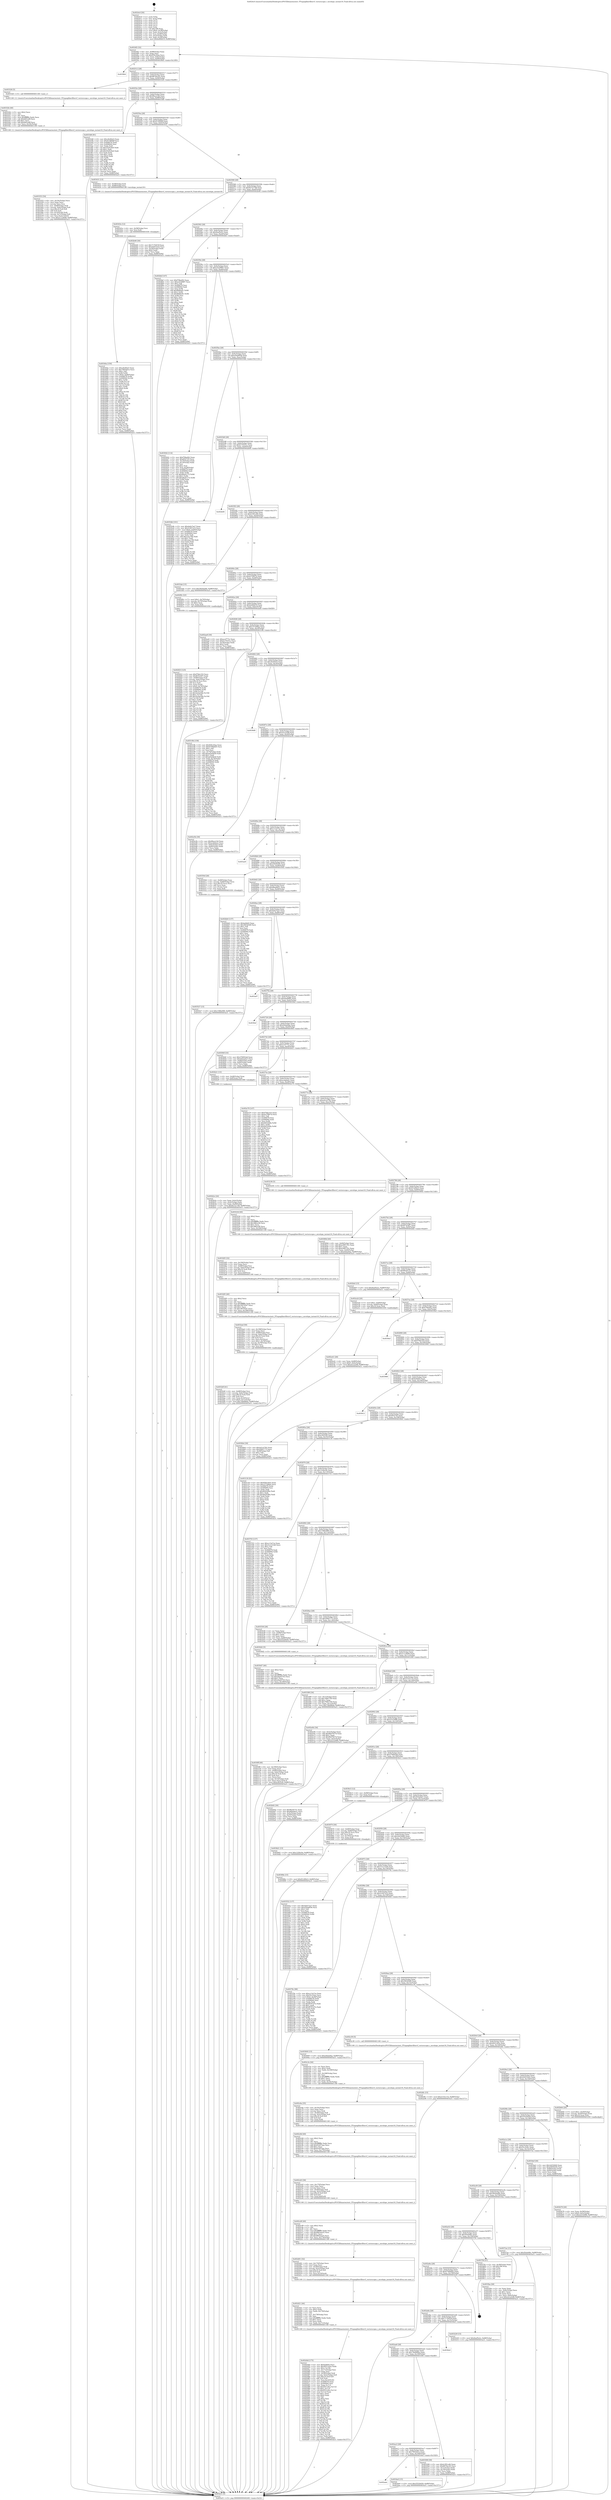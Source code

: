 digraph "0x4024c0" {
  label = "0x4024c0 (/mnt/c/Users/mathe/Desktop/tcc/POCII/binaries/extr_FFmpeglibavfiltervf_vectorscope.c_envelope_instant16_Final-ollvm.out::main(0))"
  labelloc = "t"
  node[shape=record]

  Entry [label="",width=0.3,height=0.3,shape=circle,fillcolor=black,style=filled]
  "0x4024f2" [label="{
     0x4024f2 [32]\l
     | [instrs]\l
     &nbsp;&nbsp;0x4024f2 \<+6\>: mov -0x88(%rbp),%eax\l
     &nbsp;&nbsp;0x4024f8 \<+2\>: mov %eax,%ecx\l
     &nbsp;&nbsp;0x4024fa \<+6\>: sub $0x859c20ae,%ecx\l
     &nbsp;&nbsp;0x402500 \<+6\>: mov %eax,-0x8c(%rbp)\l
     &nbsp;&nbsp;0x402506 \<+6\>: mov %ecx,-0x90(%rbp)\l
     &nbsp;&nbsp;0x40250c \<+6\>: je 00000000004039b4 \<main+0x14f4\>\l
  }"]
  "0x4039b4" [label="{
     0x4039b4\l
  }", style=dashed]
  "0x402512" [label="{
     0x402512 [28]\l
     | [instrs]\l
     &nbsp;&nbsp;0x402512 \<+5\>: jmp 0000000000402517 \<main+0x57\>\l
     &nbsp;&nbsp;0x402517 \<+6\>: mov -0x8c(%rbp),%eax\l
     &nbsp;&nbsp;0x40251d \<+5\>: sub $0x8676ec45,%eax\l
     &nbsp;&nbsp;0x402522 \<+6\>: mov %eax,-0x94(%rbp)\l
     &nbsp;&nbsp;0x402528 \<+6\>: je 0000000000403326 \<main+0xe66\>\l
  }"]
  Exit [label="",width=0.3,height=0.3,shape=circle,fillcolor=black,style=filled,peripheries=2]
  "0x403326" [label="{
     0x403326 [5]\l
     | [instrs]\l
     &nbsp;&nbsp;0x403326 \<+5\>: call 0000000000401160 \<next_i\>\l
     | [calls]\l
     &nbsp;&nbsp;0x401160 \{1\} (/mnt/c/Users/mathe/Desktop/tcc/POCII/binaries/extr_FFmpeglibavfiltervf_vectorscope.c_envelope_instant16_Final-ollvm.out::next_i)\l
  }"]
  "0x40252e" [label="{
     0x40252e [28]\l
     | [instrs]\l
     &nbsp;&nbsp;0x40252e \<+5\>: jmp 0000000000402533 \<main+0x73\>\l
     &nbsp;&nbsp;0x402533 \<+6\>: mov -0x8c(%rbp),%eax\l
     &nbsp;&nbsp;0x402539 \<+5\>: sub $0x8faca14d,%eax\l
     &nbsp;&nbsp;0x40253e \<+6\>: mov %eax,-0x98(%rbp)\l
     &nbsp;&nbsp;0x402544 \<+6\>: je 00000000004033d6 \<main+0xf16\>\l
  }"]
  "0x4036d1" [label="{
     0x4036d1 [15]\l
     | [instrs]\l
     &nbsp;&nbsp;0x4036d1 \<+10\>: movl $0x122fec0e,-0x88(%rbp)\l
     &nbsp;&nbsp;0x4036db \<+5\>: jmp 0000000000403a31 \<main+0x1571\>\l
  }"]
  "0x4033d6" [label="{
     0x4033d6 [91]\l
     | [instrs]\l
     &nbsp;&nbsp;0x4033d6 \<+5\>: mov $0xc8cf44e5,%eax\l
     &nbsp;&nbsp;0x4033db \<+5\>: mov $0x915f09df,%ecx\l
     &nbsp;&nbsp;0x4033e0 \<+7\>: mov 0x406078,%edx\l
     &nbsp;&nbsp;0x4033e7 \<+7\>: mov 0x406064,%esi\l
     &nbsp;&nbsp;0x4033ee \<+2\>: mov %edx,%edi\l
     &nbsp;&nbsp;0x4033f0 \<+6\>: sub $0x5520c9e0,%edi\l
     &nbsp;&nbsp;0x4033f6 \<+3\>: sub $0x1,%edi\l
     &nbsp;&nbsp;0x4033f9 \<+6\>: add $0x5520c9e0,%edi\l
     &nbsp;&nbsp;0x4033ff \<+3\>: imul %edi,%edx\l
     &nbsp;&nbsp;0x403402 \<+3\>: and $0x1,%edx\l
     &nbsp;&nbsp;0x403405 \<+3\>: cmp $0x0,%edx\l
     &nbsp;&nbsp;0x403408 \<+4\>: sete %r8b\l
     &nbsp;&nbsp;0x40340c \<+3\>: cmp $0xa,%esi\l
     &nbsp;&nbsp;0x40340f \<+4\>: setl %r9b\l
     &nbsp;&nbsp;0x403413 \<+3\>: mov %r8b,%r10b\l
     &nbsp;&nbsp;0x403416 \<+3\>: and %r9b,%r10b\l
     &nbsp;&nbsp;0x403419 \<+3\>: xor %r9b,%r8b\l
     &nbsp;&nbsp;0x40341c \<+3\>: or %r8b,%r10b\l
     &nbsp;&nbsp;0x40341f \<+4\>: test $0x1,%r10b\l
     &nbsp;&nbsp;0x403423 \<+3\>: cmovne %ecx,%eax\l
     &nbsp;&nbsp;0x403426 \<+6\>: mov %eax,-0x88(%rbp)\l
     &nbsp;&nbsp;0x40342c \<+5\>: jmp 0000000000403a31 \<main+0x1571\>\l
  }"]
  "0x40254a" [label="{
     0x40254a [28]\l
     | [instrs]\l
     &nbsp;&nbsp;0x40254a \<+5\>: jmp 000000000040254f \<main+0x8f\>\l
     &nbsp;&nbsp;0x40254f \<+6\>: mov -0x8c(%rbp),%eax\l
     &nbsp;&nbsp;0x402555 \<+5\>: sub $0x915f09df,%eax\l
     &nbsp;&nbsp;0x40255a \<+6\>: mov %eax,-0x9c(%rbp)\l
     &nbsp;&nbsp;0x402560 \<+6\>: je 0000000000403431 \<main+0xf71\>\l
  }"]
  "0x40368e" [label="{
     0x40368e [15]\l
     | [instrs]\l
     &nbsp;&nbsp;0x40368e \<+10\>: movl $0xf21d94c5,-0x88(%rbp)\l
     &nbsp;&nbsp;0x403698 \<+5\>: jmp 0000000000403a31 \<main+0x1571\>\l
  }"]
  "0x403431" [label="{
     0x403431 [13]\l
     | [instrs]\l
     &nbsp;&nbsp;0x403431 \<+4\>: mov -0x58(%rbp),%rdi\l
     &nbsp;&nbsp;0x403435 \<+4\>: mov -0x68(%rbp),%rsi\l
     &nbsp;&nbsp;0x403439 \<+5\>: call 00000000004013f0 \<envelope_instant16\>\l
     | [calls]\l
     &nbsp;&nbsp;0x4013f0 \{1\} (/mnt/c/Users/mathe/Desktop/tcc/POCII/binaries/extr_FFmpeglibavfiltervf_vectorscope.c_envelope_instant16_Final-ollvm.out::envelope_instant16)\l
  }"]
  "0x402566" [label="{
     0x402566 [28]\l
     | [instrs]\l
     &nbsp;&nbsp;0x402566 \<+5\>: jmp 000000000040256b \<main+0xab\>\l
     &nbsp;&nbsp;0x40256b \<+6\>: mov -0x8c(%rbp),%eax\l
     &nbsp;&nbsp;0x402571 \<+5\>: sub $0x9a721749,%eax\l
     &nbsp;&nbsp;0x402576 \<+6\>: mov %eax,-0xa0(%rbp)\l
     &nbsp;&nbsp;0x40257c \<+6\>: je 0000000000402b46 \<main+0x686\>\l
  }"]
  "0x403527" [label="{
     0x403527 [15]\l
     | [instrs]\l
     &nbsp;&nbsp;0x403527 \<+10\>: movl $0x1586e089,-0x88(%rbp)\l
     &nbsp;&nbsp;0x403531 \<+5\>: jmp 0000000000403a31 \<main+0x1571\>\l
  }"]
  "0x402b46" [label="{
     0x402b46 [30]\l
     | [instrs]\l
     &nbsp;&nbsp;0x402b46 \<+5\>: mov $0x7170453f,%eax\l
     &nbsp;&nbsp;0x402b4b \<+5\>: mov $0x42051ba5,%ecx\l
     &nbsp;&nbsp;0x402b50 \<+3\>: mov -0x30(%rbp),%edx\l
     &nbsp;&nbsp;0x402b53 \<+3\>: cmp $0x0,%edx\l
     &nbsp;&nbsp;0x402b56 \<+3\>: cmove %ecx,%eax\l
     &nbsp;&nbsp;0x402b59 \<+6\>: mov %eax,-0x88(%rbp)\l
     &nbsp;&nbsp;0x402b5f \<+5\>: jmp 0000000000403a31 \<main+0x1571\>\l
  }"]
  "0x402582" [label="{
     0x402582 [28]\l
     | [instrs]\l
     &nbsp;&nbsp;0x402582 \<+5\>: jmp 0000000000402587 \<main+0xc7\>\l
     &nbsp;&nbsp;0x402587 \<+6\>: mov -0x8c(%rbp),%eax\l
     &nbsp;&nbsp;0x40258d \<+5\>: sub $0x9eef5e2c,%eax\l
     &nbsp;&nbsp;0x402592 \<+6\>: mov %eax,-0xa4(%rbp)\l
     &nbsp;&nbsp;0x402598 \<+6\>: je 0000000000402faf \<main+0xaef\>\l
  }"]
  "0x402ade" [label="{
     0x402ade\l
  }", style=dashed]
  "0x402faf" [label="{
     0x402faf [147]\l
     | [instrs]\l
     &nbsp;&nbsp;0x402faf \<+5\>: mov $0xf76bef42,%eax\l
     &nbsp;&nbsp;0x402fb4 \<+5\>: mov $0xa3229667,%ecx\l
     &nbsp;&nbsp;0x402fb9 \<+2\>: mov $0x1,%dl\l
     &nbsp;&nbsp;0x402fbb \<+7\>: mov 0x406078,%esi\l
     &nbsp;&nbsp;0x402fc2 \<+7\>: mov 0x406064,%edi\l
     &nbsp;&nbsp;0x402fc9 \<+3\>: mov %esi,%r8d\l
     &nbsp;&nbsp;0x402fcc \<+7\>: add $0x8b6be81,%r8d\l
     &nbsp;&nbsp;0x402fd3 \<+4\>: sub $0x1,%r8d\l
     &nbsp;&nbsp;0x402fd7 \<+7\>: sub $0x8b6be81,%r8d\l
     &nbsp;&nbsp;0x402fde \<+4\>: imul %r8d,%esi\l
     &nbsp;&nbsp;0x402fe2 \<+3\>: and $0x1,%esi\l
     &nbsp;&nbsp;0x402fe5 \<+3\>: cmp $0x0,%esi\l
     &nbsp;&nbsp;0x402fe8 \<+4\>: sete %r9b\l
     &nbsp;&nbsp;0x402fec \<+3\>: cmp $0xa,%edi\l
     &nbsp;&nbsp;0x402fef \<+4\>: setl %r10b\l
     &nbsp;&nbsp;0x402ff3 \<+3\>: mov %r9b,%r11b\l
     &nbsp;&nbsp;0x402ff6 \<+4\>: xor $0xff,%r11b\l
     &nbsp;&nbsp;0x402ffa \<+3\>: mov %r10b,%bl\l
     &nbsp;&nbsp;0x402ffd \<+3\>: xor $0xff,%bl\l
     &nbsp;&nbsp;0x403000 \<+3\>: xor $0x0,%dl\l
     &nbsp;&nbsp;0x403003 \<+3\>: mov %r11b,%r14b\l
     &nbsp;&nbsp;0x403006 \<+4\>: and $0x0,%r14b\l
     &nbsp;&nbsp;0x40300a \<+3\>: and %dl,%r9b\l
     &nbsp;&nbsp;0x40300d \<+3\>: mov %bl,%r15b\l
     &nbsp;&nbsp;0x403010 \<+4\>: and $0x0,%r15b\l
     &nbsp;&nbsp;0x403014 \<+3\>: and %dl,%r10b\l
     &nbsp;&nbsp;0x403017 \<+3\>: or %r9b,%r14b\l
     &nbsp;&nbsp;0x40301a \<+3\>: or %r10b,%r15b\l
     &nbsp;&nbsp;0x40301d \<+3\>: xor %r15b,%r14b\l
     &nbsp;&nbsp;0x403020 \<+3\>: or %bl,%r11b\l
     &nbsp;&nbsp;0x403023 \<+4\>: xor $0xff,%r11b\l
     &nbsp;&nbsp;0x403027 \<+3\>: or $0x0,%dl\l
     &nbsp;&nbsp;0x40302a \<+3\>: and %dl,%r11b\l
     &nbsp;&nbsp;0x40302d \<+3\>: or %r11b,%r14b\l
     &nbsp;&nbsp;0x403030 \<+4\>: test $0x1,%r14b\l
     &nbsp;&nbsp;0x403034 \<+3\>: cmovne %ecx,%eax\l
     &nbsp;&nbsp;0x403037 \<+6\>: mov %eax,-0x88(%rbp)\l
     &nbsp;&nbsp;0x40303d \<+5\>: jmp 0000000000403a31 \<main+0x1571\>\l
  }"]
  "0x40259e" [label="{
     0x40259e [28]\l
     | [instrs]\l
     &nbsp;&nbsp;0x40259e \<+5\>: jmp 00000000004025a3 \<main+0xe3\>\l
     &nbsp;&nbsp;0x4025a3 \<+6\>: mov -0x8c(%rbp),%eax\l
     &nbsp;&nbsp;0x4025a9 \<+5\>: sub $0xa3229667,%eax\l
     &nbsp;&nbsp;0x4025ae \<+6\>: mov %eax,-0xa8(%rbp)\l
     &nbsp;&nbsp;0x4025b4 \<+6\>: je 0000000000403042 \<main+0xb82\>\l
  }"]
  "0x4034e0" [label="{
     0x4034e0 [15]\l
     | [instrs]\l
     &nbsp;&nbsp;0x4034e0 \<+10\>: movl $0x55520d30,-0x88(%rbp)\l
     &nbsp;&nbsp;0x4034ea \<+5\>: jmp 0000000000403a31 \<main+0x1571\>\l
  }"]
  "0x403042" [label="{
     0x403042 [114]\l
     | [instrs]\l
     &nbsp;&nbsp;0x403042 \<+5\>: mov $0xf76bef42,%eax\l
     &nbsp;&nbsp;0x403047 \<+5\>: mov $0xdf327d5,%ecx\l
     &nbsp;&nbsp;0x40304c \<+3\>: mov -0x74(%rbp),%edx\l
     &nbsp;&nbsp;0x40304f \<+3\>: cmp -0x70(%rbp),%edx\l
     &nbsp;&nbsp;0x403052 \<+4\>: setl %sil\l
     &nbsp;&nbsp;0x403056 \<+4\>: and $0x1,%sil\l
     &nbsp;&nbsp;0x40305a \<+4\>: mov %sil,-0x29(%rbp)\l
     &nbsp;&nbsp;0x40305e \<+7\>: mov 0x406078,%edx\l
     &nbsp;&nbsp;0x403065 \<+7\>: mov 0x406064,%edi\l
     &nbsp;&nbsp;0x40306c \<+3\>: mov %edx,%r8d\l
     &nbsp;&nbsp;0x40306f \<+7\>: sub $0xdbe0c172,%r8d\l
     &nbsp;&nbsp;0x403076 \<+4\>: sub $0x1,%r8d\l
     &nbsp;&nbsp;0x40307a \<+7\>: add $0xdbe0c172,%r8d\l
     &nbsp;&nbsp;0x403081 \<+4\>: imul %r8d,%edx\l
     &nbsp;&nbsp;0x403085 \<+3\>: and $0x1,%edx\l
     &nbsp;&nbsp;0x403088 \<+3\>: cmp $0x0,%edx\l
     &nbsp;&nbsp;0x40308b \<+4\>: sete %sil\l
     &nbsp;&nbsp;0x40308f \<+3\>: cmp $0xa,%edi\l
     &nbsp;&nbsp;0x403092 \<+4\>: setl %r9b\l
     &nbsp;&nbsp;0x403096 \<+3\>: mov %sil,%r10b\l
     &nbsp;&nbsp;0x403099 \<+3\>: and %r9b,%r10b\l
     &nbsp;&nbsp;0x40309c \<+3\>: xor %r9b,%sil\l
     &nbsp;&nbsp;0x40309f \<+3\>: or %sil,%r10b\l
     &nbsp;&nbsp;0x4030a2 \<+4\>: test $0x1,%r10b\l
     &nbsp;&nbsp;0x4030a6 \<+3\>: cmovne %ecx,%eax\l
     &nbsp;&nbsp;0x4030a9 \<+6\>: mov %eax,-0x88(%rbp)\l
     &nbsp;&nbsp;0x4030af \<+5\>: jmp 0000000000403a31 \<main+0x1571\>\l
  }"]
  "0x4025ba" [label="{
     0x4025ba [28]\l
     | [instrs]\l
     &nbsp;&nbsp;0x4025ba \<+5\>: jmp 00000000004025bf \<main+0xff\>\l
     &nbsp;&nbsp;0x4025bf \<+6\>: mov -0x8c(%rbp),%eax\l
     &nbsp;&nbsp;0x4025c5 \<+5\>: sub $0xa50a6936,%eax\l
     &nbsp;&nbsp;0x4025ca \<+6\>: mov %eax,-0xac(%rbp)\l
     &nbsp;&nbsp;0x4025d0 \<+6\>: je 00000000004035db \<main+0x111b\>\l
  }"]
  "0x40344a" [label="{
     0x40344a [150]\l
     | [instrs]\l
     &nbsp;&nbsp;0x40344a \<+5\>: mov $0xc8cf44e5,%eax\l
     &nbsp;&nbsp;0x40344f \<+5\>: mov $0x79934d1e,%ecx\l
     &nbsp;&nbsp;0x403454 \<+2\>: mov $0x1,%dl\l
     &nbsp;&nbsp;0x403456 \<+3\>: xor %r8d,%r8d\l
     &nbsp;&nbsp;0x403459 \<+7\>: movl $0x0,-0x80(%rbp)\l
     &nbsp;&nbsp;0x403460 \<+8\>: mov 0x406078,%r9d\l
     &nbsp;&nbsp;0x403468 \<+8\>: mov 0x406064,%r10d\l
     &nbsp;&nbsp;0x403470 \<+4\>: sub $0x1,%r8d\l
     &nbsp;&nbsp;0x403474 \<+3\>: mov %r9d,%r11d\l
     &nbsp;&nbsp;0x403477 \<+3\>: add %r8d,%r11d\l
     &nbsp;&nbsp;0x40347a \<+4\>: imul %r11d,%r9d\l
     &nbsp;&nbsp;0x40347e \<+4\>: and $0x1,%r9d\l
     &nbsp;&nbsp;0x403482 \<+4\>: cmp $0x0,%r9d\l
     &nbsp;&nbsp;0x403486 \<+3\>: sete %bl\l
     &nbsp;&nbsp;0x403489 \<+4\>: cmp $0xa,%r10d\l
     &nbsp;&nbsp;0x40348d \<+4\>: setl %r14b\l
     &nbsp;&nbsp;0x403491 \<+3\>: mov %bl,%r15b\l
     &nbsp;&nbsp;0x403494 \<+4\>: xor $0xff,%r15b\l
     &nbsp;&nbsp;0x403498 \<+3\>: mov %r14b,%r12b\l
     &nbsp;&nbsp;0x40349b \<+4\>: xor $0xff,%r12b\l
     &nbsp;&nbsp;0x40349f \<+3\>: xor $0x0,%dl\l
     &nbsp;&nbsp;0x4034a2 \<+3\>: mov %r15b,%r13b\l
     &nbsp;&nbsp;0x4034a5 \<+4\>: and $0x0,%r13b\l
     &nbsp;&nbsp;0x4034a9 \<+2\>: and %dl,%bl\l
     &nbsp;&nbsp;0x4034ab \<+3\>: mov %r12b,%sil\l
     &nbsp;&nbsp;0x4034ae \<+4\>: and $0x0,%sil\l
     &nbsp;&nbsp;0x4034b2 \<+3\>: and %dl,%r14b\l
     &nbsp;&nbsp;0x4034b5 \<+3\>: or %bl,%r13b\l
     &nbsp;&nbsp;0x4034b8 \<+3\>: or %r14b,%sil\l
     &nbsp;&nbsp;0x4034bb \<+3\>: xor %sil,%r13b\l
     &nbsp;&nbsp;0x4034be \<+3\>: or %r12b,%r15b\l
     &nbsp;&nbsp;0x4034c1 \<+4\>: xor $0xff,%r15b\l
     &nbsp;&nbsp;0x4034c5 \<+3\>: or $0x0,%dl\l
     &nbsp;&nbsp;0x4034c8 \<+3\>: and %dl,%r15b\l
     &nbsp;&nbsp;0x4034cb \<+3\>: or %r15b,%r13b\l
     &nbsp;&nbsp;0x4034ce \<+4\>: test $0x1,%r13b\l
     &nbsp;&nbsp;0x4034d2 \<+3\>: cmovne %ecx,%eax\l
     &nbsp;&nbsp;0x4034d5 \<+6\>: mov %eax,-0x88(%rbp)\l
     &nbsp;&nbsp;0x4034db \<+5\>: jmp 0000000000403a31 \<main+0x1571\>\l
  }"]
  "0x4035db" [label="{
     0x4035db [101]\l
     | [instrs]\l
     &nbsp;&nbsp;0x4035db \<+5\>: mov $0xda0e7aa7,%eax\l
     &nbsp;&nbsp;0x4035e0 \<+5\>: mov $0x3c567a10,%ecx\l
     &nbsp;&nbsp;0x4035e5 \<+10\>: movl $0x0,-0x84(%rbp)\l
     &nbsp;&nbsp;0x4035ef \<+7\>: mov 0x406078,%edx\l
     &nbsp;&nbsp;0x4035f6 \<+7\>: mov 0x406064,%esi\l
     &nbsp;&nbsp;0x4035fd \<+2\>: mov %edx,%edi\l
     &nbsp;&nbsp;0x4035ff \<+6\>: add $0xceac16b,%edi\l
     &nbsp;&nbsp;0x403605 \<+3\>: sub $0x1,%edi\l
     &nbsp;&nbsp;0x403608 \<+6\>: sub $0xceac16b,%edi\l
     &nbsp;&nbsp;0x40360e \<+3\>: imul %edi,%edx\l
     &nbsp;&nbsp;0x403611 \<+3\>: and $0x1,%edx\l
     &nbsp;&nbsp;0x403614 \<+3\>: cmp $0x0,%edx\l
     &nbsp;&nbsp;0x403617 \<+4\>: sete %r8b\l
     &nbsp;&nbsp;0x40361b \<+3\>: cmp $0xa,%esi\l
     &nbsp;&nbsp;0x40361e \<+4\>: setl %r9b\l
     &nbsp;&nbsp;0x403622 \<+3\>: mov %r8b,%r10b\l
     &nbsp;&nbsp;0x403625 \<+3\>: and %r9b,%r10b\l
     &nbsp;&nbsp;0x403628 \<+3\>: xor %r9b,%r8b\l
     &nbsp;&nbsp;0x40362b \<+3\>: or %r8b,%r10b\l
     &nbsp;&nbsp;0x40362e \<+4\>: test $0x1,%r10b\l
     &nbsp;&nbsp;0x403632 \<+3\>: cmovne %ecx,%eax\l
     &nbsp;&nbsp;0x403635 \<+6\>: mov %eax,-0x88(%rbp)\l
     &nbsp;&nbsp;0x40363b \<+5\>: jmp 0000000000403a31 \<main+0x1571\>\l
  }"]
  "0x4025d6" [label="{
     0x4025d6 [28]\l
     | [instrs]\l
     &nbsp;&nbsp;0x4025d6 \<+5\>: jmp 00000000004025db \<main+0x11b\>\l
     &nbsp;&nbsp;0x4025db \<+6\>: mov -0x8c(%rbp),%eax\l
     &nbsp;&nbsp;0x4025e1 \<+5\>: sub $0xb170331c,%eax\l
     &nbsp;&nbsp;0x4025e6 \<+6\>: mov %eax,-0xb0(%rbp)\l
     &nbsp;&nbsp;0x4025ec \<+6\>: je 0000000000402b06 \<main+0x646\>\l
  }"]
  "0x40343e" [label="{
     0x40343e [12]\l
     | [instrs]\l
     &nbsp;&nbsp;0x40343e \<+4\>: mov -0x58(%rbp),%rsi\l
     &nbsp;&nbsp;0x403442 \<+3\>: mov %rsi,%rdi\l
     &nbsp;&nbsp;0x403445 \<+5\>: call 0000000000401030 \<free@plt\>\l
     | [calls]\l
     &nbsp;&nbsp;0x401030 \{1\} (unknown)\l
  }"]
  "0x402b06" [label="{
     0x402b06\l
  }", style=dashed]
  "0x4025f2" [label="{
     0x4025f2 [28]\l
     | [instrs]\l
     &nbsp;&nbsp;0x4025f2 \<+5\>: jmp 00000000004025f7 \<main+0x137\>\l
     &nbsp;&nbsp;0x4025f7 \<+6\>: mov -0x8c(%rbp),%eax\l
     &nbsp;&nbsp;0x4025fd \<+5\>: sub $0xb1f91e46,%eax\l
     &nbsp;&nbsp;0x402602 \<+6\>: mov %eax,-0xb4(%rbp)\l
     &nbsp;&nbsp;0x402608 \<+6\>: je 00000000004033ab \<main+0xeeb\>\l
  }"]
  "0x403353" [label="{
     0x403353 [54]\l
     | [instrs]\l
     &nbsp;&nbsp;0x403353 \<+6\>: mov -0x18c(%rbp),%ecx\l
     &nbsp;&nbsp;0x403359 \<+3\>: imul %eax,%ecx\l
     &nbsp;&nbsp;0x40335c \<+3\>: movslq %ecx,%rsi\l
     &nbsp;&nbsp;0x40335f \<+4\>: mov -0x68(%rbp),%rdi\l
     &nbsp;&nbsp;0x403363 \<+4\>: movslq -0x6c(%rbp),%r8\l
     &nbsp;&nbsp;0x403367 \<+4\>: imul $0x18,%r8,%r8\l
     &nbsp;&nbsp;0x40336b \<+3\>: add %r8,%rdi\l
     &nbsp;&nbsp;0x40336e \<+4\>: mov 0x10(%rdi),%rdi\l
     &nbsp;&nbsp;0x403372 \<+4\>: movslq -0x7c(%rbp),%r8\l
     &nbsp;&nbsp;0x403376 \<+4\>: mov %rsi,(%rdi,%r8,8)\l
     &nbsp;&nbsp;0x40337a \<+10\>: movl $0x211cd448,-0x88(%rbp)\l
     &nbsp;&nbsp;0x403384 \<+5\>: jmp 0000000000403a31 \<main+0x1571\>\l
  }"]
  "0x4033ab" [label="{
     0x4033ab [15]\l
     | [instrs]\l
     &nbsp;&nbsp;0x4033ab \<+10\>: movl $0x5820aa84,-0x88(%rbp)\l
     &nbsp;&nbsp;0x4033b5 \<+5\>: jmp 0000000000403a31 \<main+0x1571\>\l
  }"]
  "0x40260e" [label="{
     0x40260e [28]\l
     | [instrs]\l
     &nbsp;&nbsp;0x40260e \<+5\>: jmp 0000000000402613 \<main+0x153\>\l
     &nbsp;&nbsp;0x402613 \<+6\>: mov -0x8c(%rbp),%eax\l
     &nbsp;&nbsp;0x402619 \<+5\>: sub $0xb37f907d,%eax\l
     &nbsp;&nbsp;0x40261e \<+6\>: mov %eax,-0xb8(%rbp)\l
     &nbsp;&nbsp;0x402624 \<+6\>: je 0000000000402f0c \<main+0xa4c\>\l
  }"]
  "0x40332b" [label="{
     0x40332b [40]\l
     | [instrs]\l
     &nbsp;&nbsp;0x40332b \<+5\>: mov $0x2,%ecx\l
     &nbsp;&nbsp;0x403330 \<+1\>: cltd\l
     &nbsp;&nbsp;0x403331 \<+2\>: idiv %ecx\l
     &nbsp;&nbsp;0x403333 \<+6\>: imul $0xfffffffe,%edx,%ecx\l
     &nbsp;&nbsp;0x403339 \<+6\>: sub $0xb83ca8f,%ecx\l
     &nbsp;&nbsp;0x40333f \<+3\>: add $0x1,%ecx\l
     &nbsp;&nbsp;0x403342 \<+6\>: add $0xb83ca8f,%ecx\l
     &nbsp;&nbsp;0x403348 \<+6\>: mov %ecx,-0x18c(%rbp)\l
     &nbsp;&nbsp;0x40334e \<+5\>: call 0000000000401160 \<next_i\>\l
     | [calls]\l
     &nbsp;&nbsp;0x401160 \{1\} (/mnt/c/Users/mathe/Desktop/tcc/POCII/binaries/extr_FFmpeglibavfiltervf_vectorscope.c_envelope_instant16_Final-ollvm.out::next_i)\l
  }"]
  "0x402f0c" [label="{
     0x402f0c [23]\l
     | [instrs]\l
     &nbsp;&nbsp;0x402f0c \<+7\>: movl $0x1,-0x70(%rbp)\l
     &nbsp;&nbsp;0x402f13 \<+4\>: movslq -0x70(%rbp),%rax\l
     &nbsp;&nbsp;0x402f17 \<+4\>: shl $0x2,%rax\l
     &nbsp;&nbsp;0x402f1b \<+3\>: mov %rax,%rdi\l
     &nbsp;&nbsp;0x402f1e \<+5\>: call 0000000000401050 \<malloc@plt\>\l
     | [calls]\l
     &nbsp;&nbsp;0x401050 \{1\} (unknown)\l
  }"]
  "0x40262a" [label="{
     0x40262a [28]\l
     | [instrs]\l
     &nbsp;&nbsp;0x40262a \<+5\>: jmp 000000000040262f \<main+0x16f\>\l
     &nbsp;&nbsp;0x40262f \<+6\>: mov -0x8c(%rbp),%eax\l
     &nbsp;&nbsp;0x402635 \<+5\>: sub $0xbe6fdd19,%eax\l
     &nbsp;&nbsp;0x40263a \<+6\>: mov %eax,-0xbc(%rbp)\l
     &nbsp;&nbsp;0x402640 \<+6\>: je 0000000000402ae8 \<main+0x628\>\l
  }"]
  "0x402ac2" [label="{
     0x402ac2 [28]\l
     | [instrs]\l
     &nbsp;&nbsp;0x402ac2 \<+5\>: jmp 0000000000402ac7 \<main+0x607\>\l
     &nbsp;&nbsp;0x402ac7 \<+6\>: mov -0x8c(%rbp),%eax\l
     &nbsp;&nbsp;0x402acd \<+5\>: sub $0x79934d1e,%eax\l
     &nbsp;&nbsp;0x402ad2 \<+6\>: mov %eax,-0x164(%rbp)\l
     &nbsp;&nbsp;0x402ad8 \<+6\>: je 00000000004034e0 \<main+0x1020\>\l
  }"]
  "0x402ae8" [label="{
     0x402ae8 [30]\l
     | [instrs]\l
     &nbsp;&nbsp;0x402ae8 \<+5\>: mov $0xeccf773c,%eax\l
     &nbsp;&nbsp;0x402aed \<+5\>: mov $0xb170331c,%ecx\l
     &nbsp;&nbsp;0x402af2 \<+3\>: mov -0x34(%rbp),%edx\l
     &nbsp;&nbsp;0x402af5 \<+3\>: cmp $0x2,%edx\l
     &nbsp;&nbsp;0x402af8 \<+3\>: cmovne %ecx,%eax\l
     &nbsp;&nbsp;0x402afb \<+6\>: mov %eax,-0x88(%rbp)\l
     &nbsp;&nbsp;0x402b01 \<+5\>: jmp 0000000000403a31 \<main+0x1571\>\l
  }"]
  "0x402646" [label="{
     0x402646 [28]\l
     | [instrs]\l
     &nbsp;&nbsp;0x402646 \<+5\>: jmp 000000000040264b \<main+0x18b\>\l
     &nbsp;&nbsp;0x40264b \<+6\>: mov -0x8c(%rbp),%eax\l
     &nbsp;&nbsp;0x402651 \<+5\>: sub $0xc573d9aa,%eax\l
     &nbsp;&nbsp;0x402656 \<+6\>: mov %eax,-0xc0(%rbp)\l
     &nbsp;&nbsp;0x40265c \<+6\>: je 000000000040318b \<main+0xccb\>\l
  }"]
  "0x403a31" [label="{
     0x403a31 [5]\l
     | [instrs]\l
     &nbsp;&nbsp;0x403a31 \<+5\>: jmp 00000000004024f2 \<main+0x32\>\l
  }"]
  "0x4024c0" [label="{
     0x4024c0 [50]\l
     | [instrs]\l
     &nbsp;&nbsp;0x4024c0 \<+1\>: push %rbp\l
     &nbsp;&nbsp;0x4024c1 \<+3\>: mov %rsp,%rbp\l
     &nbsp;&nbsp;0x4024c4 \<+2\>: push %r15\l
     &nbsp;&nbsp;0x4024c6 \<+2\>: push %r14\l
     &nbsp;&nbsp;0x4024c8 \<+2\>: push %r13\l
     &nbsp;&nbsp;0x4024ca \<+2\>: push %r12\l
     &nbsp;&nbsp;0x4024cc \<+1\>: push %rbx\l
     &nbsp;&nbsp;0x4024cd \<+7\>: sub $0x188,%rsp\l
     &nbsp;&nbsp;0x4024d4 \<+7\>: movl $0x0,-0x38(%rbp)\l
     &nbsp;&nbsp;0x4024db \<+3\>: mov %edi,-0x3c(%rbp)\l
     &nbsp;&nbsp;0x4024de \<+4\>: mov %rsi,-0x48(%rbp)\l
     &nbsp;&nbsp;0x4024e2 \<+3\>: mov -0x3c(%rbp),%edi\l
     &nbsp;&nbsp;0x4024e5 \<+3\>: mov %edi,-0x34(%rbp)\l
     &nbsp;&nbsp;0x4024e8 \<+10\>: movl $0xbe6fdd19,-0x88(%rbp)\l
  }"]
  "0x403308" [label="{
     0x403308 [30]\l
     | [instrs]\l
     &nbsp;&nbsp;0x403308 \<+5\>: mov $0xb1f91e46,%eax\l
     &nbsp;&nbsp;0x40330d \<+5\>: mov $0x8676ec45,%ecx\l
     &nbsp;&nbsp;0x403312 \<+3\>: mov -0x7c(%rbp),%edx\l
     &nbsp;&nbsp;0x403315 \<+3\>: cmp -0x78(%rbp),%edx\l
     &nbsp;&nbsp;0x403318 \<+3\>: cmovl %ecx,%eax\l
     &nbsp;&nbsp;0x40331b \<+6\>: mov %eax,-0x88(%rbp)\l
     &nbsp;&nbsp;0x403321 \<+5\>: jmp 0000000000403a31 \<main+0x1571\>\l
  }"]
  "0x40318b" [label="{
     0x40318b [158]\l
     | [instrs]\l
     &nbsp;&nbsp;0x40318b \<+5\>: mov $0x859c20ae,%eax\l
     &nbsp;&nbsp;0x403190 \<+5\>: mov $0x6708ddd5,%ecx\l
     &nbsp;&nbsp;0x403195 \<+2\>: mov $0x1,%dl\l
     &nbsp;&nbsp;0x403197 \<+2\>: xor %esi,%esi\l
     &nbsp;&nbsp;0x403199 \<+3\>: mov -0x74(%rbp),%edi\l
     &nbsp;&nbsp;0x40319c \<+6\>: add $0xad3a0dc8,%edi\l
     &nbsp;&nbsp;0x4031a2 \<+3\>: add $0x1,%edi\l
     &nbsp;&nbsp;0x4031a5 \<+6\>: sub $0xad3a0dc8,%edi\l
     &nbsp;&nbsp;0x4031ab \<+3\>: mov %edi,-0x74(%rbp)\l
     &nbsp;&nbsp;0x4031ae \<+7\>: mov 0x406078,%edi\l
     &nbsp;&nbsp;0x4031b5 \<+8\>: mov 0x406064,%r8d\l
     &nbsp;&nbsp;0x4031bd \<+3\>: sub $0x1,%esi\l
     &nbsp;&nbsp;0x4031c0 \<+3\>: mov %edi,%r9d\l
     &nbsp;&nbsp;0x4031c3 \<+3\>: add %esi,%r9d\l
     &nbsp;&nbsp;0x4031c6 \<+4\>: imul %r9d,%edi\l
     &nbsp;&nbsp;0x4031ca \<+3\>: and $0x1,%edi\l
     &nbsp;&nbsp;0x4031cd \<+3\>: cmp $0x0,%edi\l
     &nbsp;&nbsp;0x4031d0 \<+4\>: sete %r10b\l
     &nbsp;&nbsp;0x4031d4 \<+4\>: cmp $0xa,%r8d\l
     &nbsp;&nbsp;0x4031d8 \<+4\>: setl %r11b\l
     &nbsp;&nbsp;0x4031dc \<+3\>: mov %r10b,%bl\l
     &nbsp;&nbsp;0x4031df \<+3\>: xor $0xff,%bl\l
     &nbsp;&nbsp;0x4031e2 \<+3\>: mov %r11b,%r14b\l
     &nbsp;&nbsp;0x4031e5 \<+4\>: xor $0xff,%r14b\l
     &nbsp;&nbsp;0x4031e9 \<+3\>: xor $0x1,%dl\l
     &nbsp;&nbsp;0x4031ec \<+3\>: mov %bl,%r15b\l
     &nbsp;&nbsp;0x4031ef \<+4\>: and $0xff,%r15b\l
     &nbsp;&nbsp;0x4031f3 \<+3\>: and %dl,%r10b\l
     &nbsp;&nbsp;0x4031f6 \<+3\>: mov %r14b,%r12b\l
     &nbsp;&nbsp;0x4031f9 \<+4\>: and $0xff,%r12b\l
     &nbsp;&nbsp;0x4031fd \<+3\>: and %dl,%r11b\l
     &nbsp;&nbsp;0x403200 \<+3\>: or %r10b,%r15b\l
     &nbsp;&nbsp;0x403203 \<+3\>: or %r11b,%r12b\l
     &nbsp;&nbsp;0x403206 \<+3\>: xor %r12b,%r15b\l
     &nbsp;&nbsp;0x403209 \<+3\>: or %r14b,%bl\l
     &nbsp;&nbsp;0x40320c \<+3\>: xor $0xff,%bl\l
     &nbsp;&nbsp;0x40320f \<+3\>: or $0x1,%dl\l
     &nbsp;&nbsp;0x403212 \<+2\>: and %dl,%bl\l
     &nbsp;&nbsp;0x403214 \<+3\>: or %bl,%r15b\l
     &nbsp;&nbsp;0x403217 \<+4\>: test $0x1,%r15b\l
     &nbsp;&nbsp;0x40321b \<+3\>: cmovne %ecx,%eax\l
     &nbsp;&nbsp;0x40321e \<+6\>: mov %eax,-0x88(%rbp)\l
     &nbsp;&nbsp;0x403224 \<+5\>: jmp 0000000000403a31 \<main+0x1571\>\l
  }"]
  "0x402662" [label="{
     0x402662 [28]\l
     | [instrs]\l
     &nbsp;&nbsp;0x402662 \<+5\>: jmp 0000000000402667 \<main+0x1a7\>\l
     &nbsp;&nbsp;0x402667 \<+6\>: mov -0x8c(%rbp),%eax\l
     &nbsp;&nbsp;0x40266d \<+5\>: sub $0xc8cf44e5,%eax\l
     &nbsp;&nbsp;0x402672 \<+6\>: mov %eax,-0xc4(%rbp)\l
     &nbsp;&nbsp;0x402678 \<+6\>: je 00000000004039d8 \<main+0x1518\>\l
  }"]
  "0x402aa6" [label="{
     0x402aa6 [28]\l
     | [instrs]\l
     &nbsp;&nbsp;0x402aa6 \<+5\>: jmp 0000000000402aab \<main+0x5eb\>\l
     &nbsp;&nbsp;0x402aab \<+6\>: mov -0x8c(%rbp),%eax\l
     &nbsp;&nbsp;0x402ab1 \<+5\>: sub $0x74b9984a,%eax\l
     &nbsp;&nbsp;0x402ab6 \<+6\>: mov %eax,-0x160(%rbp)\l
     &nbsp;&nbsp;0x402abc \<+6\>: je 0000000000403308 \<main+0xe48\>\l
  }"]
  "0x4039d8" [label="{
     0x4039d8\l
  }", style=dashed]
  "0x40267e" [label="{
     0x40267e [28]\l
     | [instrs]\l
     &nbsp;&nbsp;0x40267e \<+5\>: jmp 0000000000402683 \<main+0x1c3\>\l
     &nbsp;&nbsp;0x402683 \<+6\>: mov -0x8c(%rbp),%eax\l
     &nbsp;&nbsp;0x402689 \<+5\>: sub $0xcb1e228f,%eax\l
     &nbsp;&nbsp;0x40268e \<+6\>: mov %eax,-0xc8(%rbp)\l
     &nbsp;&nbsp;0x402694 \<+6\>: je 0000000000402e5b \<main+0x99b\>\l
  }"]
  "0x4036e0" [label="{
     0x4036e0\l
  }", style=dashed]
  "0x402e5b" [label="{
     0x402e5b [30]\l
     | [instrs]\l
     &nbsp;&nbsp;0x402e5b \<+5\>: mov $0x8faca14d,%eax\l
     &nbsp;&nbsp;0x402e60 \<+5\>: mov $0xecdabaec,%ecx\l
     &nbsp;&nbsp;0x402e65 \<+3\>: mov -0x6c(%rbp),%edx\l
     &nbsp;&nbsp;0x402e68 \<+3\>: cmp -0x60(%rbp),%edx\l
     &nbsp;&nbsp;0x402e6b \<+3\>: cmovl %ecx,%eax\l
     &nbsp;&nbsp;0x402e6e \<+6\>: mov %eax,-0x88(%rbp)\l
     &nbsp;&nbsp;0x402e74 \<+5\>: jmp 0000000000403a31 \<main+0x1571\>\l
  }"]
  "0x40269a" [label="{
     0x40269a [28]\l
     | [instrs]\l
     &nbsp;&nbsp;0x40269a \<+5\>: jmp 000000000040269f \<main+0x1df\>\l
     &nbsp;&nbsp;0x40269f \<+6\>: mov -0x8c(%rbp),%eax\l
     &nbsp;&nbsp;0x4026a5 \<+5\>: sub $0xcc12a7ca,%eax\l
     &nbsp;&nbsp;0x4026aa \<+6\>: mov %eax,-0xcc(%rbp)\l
     &nbsp;&nbsp;0x4026b0 \<+6\>: je 0000000000403a20 \<main+0x1560\>\l
  }"]
  "0x4032df" [label="{
     0x4032df [41]\l
     | [instrs]\l
     &nbsp;&nbsp;0x4032df \<+4\>: mov -0x68(%rbp),%rsi\l
     &nbsp;&nbsp;0x4032e3 \<+4\>: movslq -0x6c(%rbp),%rdi\l
     &nbsp;&nbsp;0x4032e7 \<+4\>: imul $0x18,%rdi,%rdi\l
     &nbsp;&nbsp;0x4032eb \<+3\>: add %rdi,%rsi\l
     &nbsp;&nbsp;0x4032ee \<+4\>: mov %rax,0x10(%rsi)\l
     &nbsp;&nbsp;0x4032f2 \<+7\>: movl $0x0,-0x7c(%rbp)\l
     &nbsp;&nbsp;0x4032f9 \<+10\>: movl $0x74b9984a,-0x88(%rbp)\l
     &nbsp;&nbsp;0x403303 \<+5\>: jmp 0000000000403a31 \<main+0x1571\>\l
  }"]
  "0x403a20" [label="{
     0x403a20\l
  }", style=dashed]
  "0x4026b6" [label="{
     0x4026b6 [28]\l
     | [instrs]\l
     &nbsp;&nbsp;0x4026b6 \<+5\>: jmp 00000000004026bb \<main+0x1fb\>\l
     &nbsp;&nbsp;0x4026bb \<+6\>: mov -0x8c(%rbp),%eax\l
     &nbsp;&nbsp;0x4026c1 \<+5\>: sub $0xd3939c85,%eax\l
     &nbsp;&nbsp;0x4026c6 \<+6\>: mov %eax,-0xd0(%rbp)\l
     &nbsp;&nbsp;0x4026cc \<+6\>: je 000000000040350d \<main+0x104d\>\l
  }"]
  "0x4032ad" [label="{
     0x4032ad [50]\l
     | [instrs]\l
     &nbsp;&nbsp;0x4032ad \<+6\>: mov -0x188(%rbp),%ecx\l
     &nbsp;&nbsp;0x4032b3 \<+3\>: imul %eax,%ecx\l
     &nbsp;&nbsp;0x4032b6 \<+4\>: mov -0x68(%rbp),%rsi\l
     &nbsp;&nbsp;0x4032ba \<+4\>: movslq -0x6c(%rbp),%rdi\l
     &nbsp;&nbsp;0x4032be \<+4\>: imul $0x18,%rdi,%rdi\l
     &nbsp;&nbsp;0x4032c2 \<+3\>: add %rdi,%rsi\l
     &nbsp;&nbsp;0x4032c5 \<+3\>: mov %ecx,0xc(%rsi)\l
     &nbsp;&nbsp;0x4032c8 \<+7\>: movl $0x1,-0x78(%rbp)\l
     &nbsp;&nbsp;0x4032cf \<+4\>: movslq -0x78(%rbp),%rsi\l
     &nbsp;&nbsp;0x4032d3 \<+4\>: shl $0x3,%rsi\l
     &nbsp;&nbsp;0x4032d7 \<+3\>: mov %rsi,%rdi\l
     &nbsp;&nbsp;0x4032da \<+5\>: call 0000000000401050 \<malloc@plt\>\l
     | [calls]\l
     &nbsp;&nbsp;0x401050 \{1\} (unknown)\l
  }"]
  "0x40350d" [label="{
     0x40350d [26]\l
     | [instrs]\l
     &nbsp;&nbsp;0x40350d \<+4\>: mov -0x68(%rbp),%rax\l
     &nbsp;&nbsp;0x403511 \<+4\>: movslq -0x80(%rbp),%rcx\l
     &nbsp;&nbsp;0x403515 \<+4\>: imul $0x18,%rcx,%rcx\l
     &nbsp;&nbsp;0x403519 \<+3\>: add %rcx,%rax\l
     &nbsp;&nbsp;0x40351c \<+3\>: mov (%rax),%rax\l
     &nbsp;&nbsp;0x40351f \<+3\>: mov %rax,%rdi\l
     &nbsp;&nbsp;0x403522 \<+5\>: call 0000000000401030 \<free@plt\>\l
     | [calls]\l
     &nbsp;&nbsp;0x401030 \{1\} (unknown)\l
  }"]
  "0x4026d2" [label="{
     0x4026d2 [28]\l
     | [instrs]\l
     &nbsp;&nbsp;0x4026d2 \<+5\>: jmp 00000000004026d7 \<main+0x217\>\l
     &nbsp;&nbsp;0x4026d7 \<+6\>: mov -0x8c(%rbp),%eax\l
     &nbsp;&nbsp;0x4026dd \<+5\>: sub $0xd6aebb21,%eax\l
     &nbsp;&nbsp;0x4026e2 \<+6\>: mov %eax,-0xd4(%rbp)\l
     &nbsp;&nbsp;0x4026e8 \<+6\>: je 0000000000402bb0 \<main+0x6f0\>\l
  }"]
  "0x403285" [label="{
     0x403285 [40]\l
     | [instrs]\l
     &nbsp;&nbsp;0x403285 \<+5\>: mov $0x2,%ecx\l
     &nbsp;&nbsp;0x40328a \<+1\>: cltd\l
     &nbsp;&nbsp;0x40328b \<+2\>: idiv %ecx\l
     &nbsp;&nbsp;0x40328d \<+6\>: imul $0xfffffffe,%edx,%ecx\l
     &nbsp;&nbsp;0x403293 \<+6\>: add $0x1f6705d7,%ecx\l
     &nbsp;&nbsp;0x403299 \<+3\>: add $0x1,%ecx\l
     &nbsp;&nbsp;0x40329c \<+6\>: sub $0x1f6705d7,%ecx\l
     &nbsp;&nbsp;0x4032a2 \<+6\>: mov %ecx,-0x188(%rbp)\l
     &nbsp;&nbsp;0x4032a8 \<+5\>: call 0000000000401160 \<next_i\>\l
     | [calls]\l
     &nbsp;&nbsp;0x401160 \{1\} (/mnt/c/Users/mathe/Desktop/tcc/POCII/binaries/extr_FFmpeglibavfiltervf_vectorscope.c_envelope_instant16_Final-ollvm.out::next_i)\l
  }"]
  "0x402bb0" [label="{
     0x402bb0 [137]\l
     | [instrs]\l
     &nbsp;&nbsp;0x402bb0 \<+5\>: mov $0xbe9dd3,%eax\l
     &nbsp;&nbsp;0x402bb5 \<+5\>: mov $0x3f43d3d9,%ecx\l
     &nbsp;&nbsp;0x402bba \<+2\>: mov $0x1,%dl\l
     &nbsp;&nbsp;0x402bbc \<+2\>: xor %esi,%esi\l
     &nbsp;&nbsp;0x402bbe \<+7\>: mov 0x406078,%edi\l
     &nbsp;&nbsp;0x402bc5 \<+8\>: mov 0x406064,%r8d\l
     &nbsp;&nbsp;0x402bcd \<+3\>: sub $0x1,%esi\l
     &nbsp;&nbsp;0x402bd0 \<+3\>: mov %edi,%r9d\l
     &nbsp;&nbsp;0x402bd3 \<+3\>: add %esi,%r9d\l
     &nbsp;&nbsp;0x402bd6 \<+4\>: imul %r9d,%edi\l
     &nbsp;&nbsp;0x402bda \<+3\>: and $0x1,%edi\l
     &nbsp;&nbsp;0x402bdd \<+3\>: cmp $0x0,%edi\l
     &nbsp;&nbsp;0x402be0 \<+4\>: sete %r10b\l
     &nbsp;&nbsp;0x402be4 \<+4\>: cmp $0xa,%r8d\l
     &nbsp;&nbsp;0x402be8 \<+4\>: setl %r11b\l
     &nbsp;&nbsp;0x402bec \<+3\>: mov %r10b,%bl\l
     &nbsp;&nbsp;0x402bef \<+3\>: xor $0xff,%bl\l
     &nbsp;&nbsp;0x402bf2 \<+3\>: mov %r11b,%r14b\l
     &nbsp;&nbsp;0x402bf5 \<+4\>: xor $0xff,%r14b\l
     &nbsp;&nbsp;0x402bf9 \<+3\>: xor $0x0,%dl\l
     &nbsp;&nbsp;0x402bfc \<+3\>: mov %bl,%r15b\l
     &nbsp;&nbsp;0x402bff \<+4\>: and $0x0,%r15b\l
     &nbsp;&nbsp;0x402c03 \<+3\>: and %dl,%r10b\l
     &nbsp;&nbsp;0x402c06 \<+3\>: mov %r14b,%r12b\l
     &nbsp;&nbsp;0x402c09 \<+4\>: and $0x0,%r12b\l
     &nbsp;&nbsp;0x402c0d \<+3\>: and %dl,%r11b\l
     &nbsp;&nbsp;0x402c10 \<+3\>: or %r10b,%r15b\l
     &nbsp;&nbsp;0x402c13 \<+3\>: or %r11b,%r12b\l
     &nbsp;&nbsp;0x402c16 \<+3\>: xor %r12b,%r15b\l
     &nbsp;&nbsp;0x402c19 \<+3\>: or %r14b,%bl\l
     &nbsp;&nbsp;0x402c1c \<+3\>: xor $0xff,%bl\l
     &nbsp;&nbsp;0x402c1f \<+3\>: or $0x0,%dl\l
     &nbsp;&nbsp;0x402c22 \<+2\>: and %dl,%bl\l
     &nbsp;&nbsp;0x402c24 \<+3\>: or %bl,%r15b\l
     &nbsp;&nbsp;0x402c27 \<+4\>: test $0x1,%r15b\l
     &nbsp;&nbsp;0x402c2b \<+3\>: cmovne %ecx,%eax\l
     &nbsp;&nbsp;0x402c2e \<+6\>: mov %eax,-0x88(%rbp)\l
     &nbsp;&nbsp;0x402c34 \<+5\>: jmp 0000000000403a31 \<main+0x1571\>\l
  }"]
  "0x4026ee" [label="{
     0x4026ee [28]\l
     | [instrs]\l
     &nbsp;&nbsp;0x4026ee \<+5\>: jmp 00000000004026f3 \<main+0x233\>\l
     &nbsp;&nbsp;0x4026f3 \<+6\>: mov -0x8c(%rbp),%eax\l
     &nbsp;&nbsp;0x4026f9 \<+5\>: sub $0xda0e7aa7,%eax\l
     &nbsp;&nbsp;0x4026fe \<+6\>: mov %eax,-0xd8(%rbp)\l
     &nbsp;&nbsp;0x402704 \<+6\>: je 0000000000403a07 \<main+0x1547\>\l
  }"]
  "0x403265" [label="{
     0x403265 [32]\l
     | [instrs]\l
     &nbsp;&nbsp;0x403265 \<+6\>: mov -0x184(%rbp),%ecx\l
     &nbsp;&nbsp;0x40326b \<+3\>: imul %eax,%ecx\l
     &nbsp;&nbsp;0x40326e \<+4\>: mov -0x68(%rbp),%rsi\l
     &nbsp;&nbsp;0x403272 \<+4\>: movslq -0x6c(%rbp),%rdi\l
     &nbsp;&nbsp;0x403276 \<+4\>: imul $0x18,%rdi,%rdi\l
     &nbsp;&nbsp;0x40327a \<+3\>: add %rdi,%rsi\l
     &nbsp;&nbsp;0x40327d \<+3\>: mov %ecx,0x8(%rsi)\l
     &nbsp;&nbsp;0x403280 \<+5\>: call 0000000000401160 \<next_i\>\l
     | [calls]\l
     &nbsp;&nbsp;0x401160 \{1\} (/mnt/c/Users/mathe/Desktop/tcc/POCII/binaries/extr_FFmpeglibavfiltervf_vectorscope.c_envelope_instant16_Final-ollvm.out::next_i)\l
  }"]
  "0x403a07" [label="{
     0x403a07\l
  }", style=dashed]
  "0x40270a" [label="{
     0x40270a [28]\l
     | [instrs]\l
     &nbsp;&nbsp;0x40270a \<+5\>: jmp 000000000040270f \<main+0x24f\>\l
     &nbsp;&nbsp;0x40270f \<+6\>: mov -0x8c(%rbp),%eax\l
     &nbsp;&nbsp;0x402715 \<+5\>: sub $0xdaa0fdf2,%eax\l
     &nbsp;&nbsp;0x40271a \<+6\>: mov %eax,-0xdc(%rbp)\l
     &nbsp;&nbsp;0x402720 \<+6\>: je 00000000004036ef \<main+0x122f\>\l
  }"]
  "0x40323d" [label="{
     0x40323d [40]\l
     | [instrs]\l
     &nbsp;&nbsp;0x40323d \<+5\>: mov $0x2,%ecx\l
     &nbsp;&nbsp;0x403242 \<+1\>: cltd\l
     &nbsp;&nbsp;0x403243 \<+2\>: idiv %ecx\l
     &nbsp;&nbsp;0x403245 \<+6\>: imul $0xfffffffe,%edx,%ecx\l
     &nbsp;&nbsp;0x40324b \<+6\>: add $0x388ca38,%ecx\l
     &nbsp;&nbsp;0x403251 \<+3\>: add $0x1,%ecx\l
     &nbsp;&nbsp;0x403254 \<+6\>: sub $0x388ca38,%ecx\l
     &nbsp;&nbsp;0x40325a \<+6\>: mov %ecx,-0x184(%rbp)\l
     &nbsp;&nbsp;0x403260 \<+5\>: call 0000000000401160 \<next_i\>\l
     | [calls]\l
     &nbsp;&nbsp;0x401160 \{1\} (/mnt/c/Users/mathe/Desktop/tcc/POCII/binaries/extr_FFmpeglibavfiltervf_vectorscope.c_envelope_instant16_Final-ollvm.out::next_i)\l
  }"]
  "0x4036ef" [label="{
     0x4036ef\l
  }", style=dashed]
  "0x402726" [label="{
     0x402726 [28]\l
     | [instrs]\l
     &nbsp;&nbsp;0x402726 \<+5\>: jmp 000000000040272b \<main+0x26b\>\l
     &nbsp;&nbsp;0x40272b \<+6\>: mov -0x8c(%rbp),%eax\l
     &nbsp;&nbsp;0x402731 \<+5\>: sub $0xe9eba9aa,%eax\l
     &nbsp;&nbsp;0x402736 \<+6\>: mov %eax,-0xe0(%rbp)\l
     &nbsp;&nbsp;0x40273c \<+6\>: je 000000000040364f \<main+0x118f\>\l
  }"]
  "0x402a8a" [label="{
     0x402a8a [28]\l
     | [instrs]\l
     &nbsp;&nbsp;0x402a8a \<+5\>: jmp 0000000000402a8f \<main+0x5cf\>\l
     &nbsp;&nbsp;0x402a8f \<+6\>: mov -0x8c(%rbp),%eax\l
     &nbsp;&nbsp;0x402a95 \<+5\>: sub $0x7170453f,%eax\l
     &nbsp;&nbsp;0x402a9a \<+6\>: mov %eax,-0x15c(%rbp)\l
     &nbsp;&nbsp;0x402aa0 \<+6\>: je 00000000004036e0 \<main+0x1220\>\l
  }"]
  "0x40364f" [label="{
     0x40364f [33]\l
     | [instrs]\l
     &nbsp;&nbsp;0x40364f \<+5\>: mov $0x276063a8,%eax\l
     &nbsp;&nbsp;0x403654 \<+5\>: mov $0x2b5aeba7,%ecx\l
     &nbsp;&nbsp;0x403659 \<+6\>: mov -0x84(%rbp),%edx\l
     &nbsp;&nbsp;0x40365f \<+3\>: cmp -0x60(%rbp),%edx\l
     &nbsp;&nbsp;0x403662 \<+3\>: cmovl %ecx,%eax\l
     &nbsp;&nbsp;0x403665 \<+6\>: mov %eax,-0x88(%rbp)\l
     &nbsp;&nbsp;0x40366b \<+5\>: jmp 0000000000403a31 \<main+0x1571\>\l
  }"]
  "0x402742" [label="{
     0x402742 [28]\l
     | [instrs]\l
     &nbsp;&nbsp;0x402742 \<+5\>: jmp 0000000000402747 \<main+0x287\>\l
     &nbsp;&nbsp;0x402747 \<+6\>: mov -0x8c(%rbp),%eax\l
     &nbsp;&nbsp;0x40274d \<+5\>: sub $0xeccf773c,%eax\l
     &nbsp;&nbsp;0x402752 \<+6\>: mov %eax,-0xe4(%rbp)\l
     &nbsp;&nbsp;0x402758 \<+6\>: je 0000000000402b21 \<main+0x661\>\l
  }"]
  "0x403229" [label="{
     0x403229 [15]\l
     | [instrs]\l
     &nbsp;&nbsp;0x403229 \<+10\>: movl $0x9eef5e2c,-0x88(%rbp)\l
     &nbsp;&nbsp;0x403233 \<+5\>: jmp 0000000000403a31 \<main+0x1571\>\l
  }"]
  "0x402b21" [label="{
     0x402b21 [13]\l
     | [instrs]\l
     &nbsp;&nbsp;0x402b21 \<+4\>: mov -0x48(%rbp),%rax\l
     &nbsp;&nbsp;0x402b25 \<+4\>: mov 0x8(%rax),%rdi\l
     &nbsp;&nbsp;0x402b29 \<+5\>: call 0000000000401060 \<atoi@plt\>\l
     | [calls]\l
     &nbsp;&nbsp;0x401060 \{1\} (unknown)\l
  }"]
  "0x40275e" [label="{
     0x40275e [28]\l
     | [instrs]\l
     &nbsp;&nbsp;0x40275e \<+5\>: jmp 0000000000402763 \<main+0x2a3\>\l
     &nbsp;&nbsp;0x402763 \<+6\>: mov -0x8c(%rbp),%eax\l
     &nbsp;&nbsp;0x402769 \<+5\>: sub $0xecdabaec,%eax\l
     &nbsp;&nbsp;0x40276e \<+6\>: mov %eax,-0xe8(%rbp)\l
     &nbsp;&nbsp;0x402774 \<+6\>: je 0000000000402e79 \<main+0x9b9\>\l
  }"]
  "0x402b2e" [label="{
     0x402b2e [24]\l
     | [instrs]\l
     &nbsp;&nbsp;0x402b2e \<+3\>: mov %eax,-0x4c(%rbp)\l
     &nbsp;&nbsp;0x402b31 \<+3\>: mov -0x4c(%rbp),%eax\l
     &nbsp;&nbsp;0x402b34 \<+3\>: mov %eax,-0x30(%rbp)\l
     &nbsp;&nbsp;0x402b37 \<+10\>: movl $0x9a721749,-0x88(%rbp)\l
     &nbsp;&nbsp;0x402b41 \<+5\>: jmp 0000000000403a31 \<main+0x1571\>\l
  }"]
  "0x402a6e" [label="{
     0x402a6e [28]\l
     | [instrs]\l
     &nbsp;&nbsp;0x402a6e \<+5\>: jmp 0000000000402a73 \<main+0x5b3\>\l
     &nbsp;&nbsp;0x402a73 \<+6\>: mov -0x8c(%rbp),%eax\l
     &nbsp;&nbsp;0x402a79 \<+5\>: sub $0x6708ddd5,%eax\l
     &nbsp;&nbsp;0x402a7e \<+6\>: mov %eax,-0x158(%rbp)\l
     &nbsp;&nbsp;0x402a84 \<+6\>: je 0000000000403229 \<main+0xd69\>\l
  }"]
  "0x402e79" [label="{
     0x402e79 [147]\l
     | [instrs]\l
     &nbsp;&nbsp;0x402e79 \<+5\>: mov $0xf79dc333,%eax\l
     &nbsp;&nbsp;0x402e7e \<+5\>: mov $0xb37f907d,%ecx\l
     &nbsp;&nbsp;0x402e83 \<+2\>: mov $0x1,%dl\l
     &nbsp;&nbsp;0x402e85 \<+7\>: mov 0x406078,%esi\l
     &nbsp;&nbsp;0x402e8c \<+7\>: mov 0x406064,%edi\l
     &nbsp;&nbsp;0x402e93 \<+3\>: mov %esi,%r8d\l
     &nbsp;&nbsp;0x402e96 \<+7\>: sub $0x645244fa,%r8d\l
     &nbsp;&nbsp;0x402e9d \<+4\>: sub $0x1,%r8d\l
     &nbsp;&nbsp;0x402ea1 \<+7\>: add $0x645244fa,%r8d\l
     &nbsp;&nbsp;0x402ea8 \<+4\>: imul %r8d,%esi\l
     &nbsp;&nbsp;0x402eac \<+3\>: and $0x1,%esi\l
     &nbsp;&nbsp;0x402eaf \<+3\>: cmp $0x0,%esi\l
     &nbsp;&nbsp;0x402eb2 \<+4\>: sete %r9b\l
     &nbsp;&nbsp;0x402eb6 \<+3\>: cmp $0xa,%edi\l
     &nbsp;&nbsp;0x402eb9 \<+4\>: setl %r10b\l
     &nbsp;&nbsp;0x402ebd \<+3\>: mov %r9b,%r11b\l
     &nbsp;&nbsp;0x402ec0 \<+4\>: xor $0xff,%r11b\l
     &nbsp;&nbsp;0x402ec4 \<+3\>: mov %r10b,%bl\l
     &nbsp;&nbsp;0x402ec7 \<+3\>: xor $0xff,%bl\l
     &nbsp;&nbsp;0x402eca \<+3\>: xor $0x0,%dl\l
     &nbsp;&nbsp;0x402ecd \<+3\>: mov %r11b,%r14b\l
     &nbsp;&nbsp;0x402ed0 \<+4\>: and $0x0,%r14b\l
     &nbsp;&nbsp;0x402ed4 \<+3\>: and %dl,%r9b\l
     &nbsp;&nbsp;0x402ed7 \<+3\>: mov %bl,%r15b\l
     &nbsp;&nbsp;0x402eda \<+4\>: and $0x0,%r15b\l
     &nbsp;&nbsp;0x402ede \<+3\>: and %dl,%r10b\l
     &nbsp;&nbsp;0x402ee1 \<+3\>: or %r9b,%r14b\l
     &nbsp;&nbsp;0x402ee4 \<+3\>: or %r10b,%r15b\l
     &nbsp;&nbsp;0x402ee7 \<+3\>: xor %r15b,%r14b\l
     &nbsp;&nbsp;0x402eea \<+3\>: or %bl,%r11b\l
     &nbsp;&nbsp;0x402eed \<+4\>: xor $0xff,%r11b\l
     &nbsp;&nbsp;0x402ef1 \<+3\>: or $0x0,%dl\l
     &nbsp;&nbsp;0x402ef4 \<+3\>: and %dl,%r11b\l
     &nbsp;&nbsp;0x402ef7 \<+3\>: or %r11b,%r14b\l
     &nbsp;&nbsp;0x402efa \<+4\>: test $0x1,%r14b\l
     &nbsp;&nbsp;0x402efe \<+3\>: cmovne %ecx,%eax\l
     &nbsp;&nbsp;0x402f01 \<+6\>: mov %eax,-0x88(%rbp)\l
     &nbsp;&nbsp;0x402f07 \<+5\>: jmp 0000000000403a31 \<main+0x1571\>\l
  }"]
  "0x40277a" [label="{
     0x40277a [28]\l
     | [instrs]\l
     &nbsp;&nbsp;0x40277a \<+5\>: jmp 000000000040277f \<main+0x2bf\>\l
     &nbsp;&nbsp;0x40277f \<+6\>: mov -0x8c(%rbp),%eax\l
     &nbsp;&nbsp;0x402785 \<+5\>: sub $0xed1e2782,%eax\l
     &nbsp;&nbsp;0x40278a \<+6\>: mov %eax,-0xec(%rbp)\l
     &nbsp;&nbsp;0x402790 \<+6\>: je 0000000000403238 \<main+0xd78\>\l
  }"]
  "0x4037fd" [label="{
     0x4037fd [21]\l
     | [instrs]\l
     &nbsp;&nbsp;0x4037fd \<+3\>: mov -0x38(%rbp),%eax\l
     &nbsp;&nbsp;0x403800 \<+7\>: add $0x188,%rsp\l
     &nbsp;&nbsp;0x403807 \<+1\>: pop %rbx\l
     &nbsp;&nbsp;0x403808 \<+2\>: pop %r12\l
     &nbsp;&nbsp;0x40380a \<+2\>: pop %r13\l
     &nbsp;&nbsp;0x40380c \<+2\>: pop %r14\l
     &nbsp;&nbsp;0x40380e \<+2\>: pop %r15\l
     &nbsp;&nbsp;0x403810 \<+1\>: pop %rbp\l
     &nbsp;&nbsp;0x403811 \<+1\>: ret\l
  }"]
  "0x403238" [label="{
     0x403238 [5]\l
     | [instrs]\l
     &nbsp;&nbsp;0x403238 \<+5\>: call 0000000000401160 \<next_i\>\l
     | [calls]\l
     &nbsp;&nbsp;0x401160 \{1\} (/mnt/c/Users/mathe/Desktop/tcc/POCII/binaries/extr_FFmpeglibavfiltervf_vectorscope.c_envelope_instant16_Final-ollvm.out::next_i)\l
  }"]
  "0x402796" [label="{
     0x402796 [28]\l
     | [instrs]\l
     &nbsp;&nbsp;0x402796 \<+5\>: jmp 000000000040279b \<main+0x2db\>\l
     &nbsp;&nbsp;0x40279b \<+6\>: mov -0x8c(%rbp),%eax\l
     &nbsp;&nbsp;0x4027a1 \<+5\>: sub $0xf21d94c5,%eax\l
     &nbsp;&nbsp;0x4027a6 \<+6\>: mov %eax,-0xf0(%rbp)\l
     &nbsp;&nbsp;0x4027ac \<+6\>: je 000000000040369d \<main+0x11dd\>\l
  }"]
  "0x402a52" [label="{
     0x402a52 [28]\l
     | [instrs]\l
     &nbsp;&nbsp;0x402a52 \<+5\>: jmp 0000000000402a57 \<main+0x597\>\l
     &nbsp;&nbsp;0x402a57 \<+6\>: mov -0x8c(%rbp),%eax\l
     &nbsp;&nbsp;0x402a5d \<+5\>: sub $0x5fcb448c,%eax\l
     &nbsp;&nbsp;0x402a62 \<+6\>: mov %eax,-0x154(%rbp)\l
     &nbsp;&nbsp;0x402a68 \<+6\>: je 00000000004037fd \<main+0x133d\>\l
  }"]
  "0x40369d" [label="{
     0x40369d [40]\l
     | [instrs]\l
     &nbsp;&nbsp;0x40369d \<+6\>: mov -0x84(%rbp),%eax\l
     &nbsp;&nbsp;0x4036a3 \<+5\>: add $0xa396135c,%eax\l
     &nbsp;&nbsp;0x4036a8 \<+3\>: add $0x1,%eax\l
     &nbsp;&nbsp;0x4036ab \<+5\>: sub $0xa396135c,%eax\l
     &nbsp;&nbsp;0x4036b0 \<+6\>: mov %eax,-0x84(%rbp)\l
     &nbsp;&nbsp;0x4036b6 \<+10\>: movl $0xe9eba9aa,-0x88(%rbp)\l
     &nbsp;&nbsp;0x4036c0 \<+5\>: jmp 0000000000403a31 \<main+0x1571\>\l
  }"]
  "0x4027b2" [label="{
     0x4027b2 [28]\l
     | [instrs]\l
     &nbsp;&nbsp;0x4027b2 \<+5\>: jmp 00000000004027b7 \<main+0x2f7\>\l
     &nbsp;&nbsp;0x4027b7 \<+6\>: mov -0x8c(%rbp),%eax\l
     &nbsp;&nbsp;0x4027bd \<+5\>: sub $0xf67b34f7,%eax\l
     &nbsp;&nbsp;0x4027c2 \<+6\>: mov %eax,-0xf4(%rbp)\l
     &nbsp;&nbsp;0x4027c8 \<+6\>: je 0000000000402fa0 \<main+0xae0\>\l
  }"]
  "0x4033ba" [label="{
     0x4033ba [28]\l
     | [instrs]\l
     &nbsp;&nbsp;0x4033ba \<+2\>: xor %eax,%eax\l
     &nbsp;&nbsp;0x4033bc \<+3\>: mov -0x6c(%rbp),%ecx\l
     &nbsp;&nbsp;0x4033bf \<+3\>: sub $0x1,%eax\l
     &nbsp;&nbsp;0x4033c2 \<+2\>: sub %eax,%ecx\l
     &nbsp;&nbsp;0x4033c4 \<+3\>: mov %ecx,-0x6c(%rbp)\l
     &nbsp;&nbsp;0x4033c7 \<+10\>: movl $0xcb1e228f,-0x88(%rbp)\l
     &nbsp;&nbsp;0x4033d1 \<+5\>: jmp 0000000000403a31 \<main+0x1571\>\l
  }"]
  "0x402fa0" [label="{
     0x402fa0 [15]\l
     | [instrs]\l
     &nbsp;&nbsp;0x402fa0 \<+10\>: movl $0x9eef5e2c,-0x88(%rbp)\l
     &nbsp;&nbsp;0x402faa \<+5\>: jmp 0000000000403a31 \<main+0x1571\>\l
  }"]
  "0x4027ce" [label="{
     0x4027ce [28]\l
     | [instrs]\l
     &nbsp;&nbsp;0x4027ce \<+5\>: jmp 00000000004027d3 \<main+0x313\>\l
     &nbsp;&nbsp;0x4027d3 \<+6\>: mov -0x8c(%rbp),%eax\l
     &nbsp;&nbsp;0x4027d9 \<+5\>: sub $0xf6a2b731,%eax\l
     &nbsp;&nbsp;0x4027de \<+6\>: mov %eax,-0xf8(%rbp)\l
     &nbsp;&nbsp;0x4027e4 \<+6\>: je 0000000000402e2d \<main+0x96d\>\l
  }"]
  "0x402a36" [label="{
     0x402a36 [28]\l
     | [instrs]\l
     &nbsp;&nbsp;0x402a36 \<+5\>: jmp 0000000000402a3b \<main+0x57b\>\l
     &nbsp;&nbsp;0x402a3b \<+6\>: mov -0x8c(%rbp),%eax\l
     &nbsp;&nbsp;0x402a41 \<+5\>: sub $0x5820aa84,%eax\l
     &nbsp;&nbsp;0x402a46 \<+6\>: mov %eax,-0x150(%rbp)\l
     &nbsp;&nbsp;0x402a4c \<+6\>: je 00000000004033ba \<main+0xefa\>\l
  }"]
  "0x402e2d" [label="{
     0x402e2d [20]\l
     | [instrs]\l
     &nbsp;&nbsp;0x402e2d \<+7\>: movl $0x1,-0x60(%rbp)\l
     &nbsp;&nbsp;0x402e34 \<+4\>: movslq -0x60(%rbp),%rax\l
     &nbsp;&nbsp;0x402e38 \<+4\>: imul $0x18,%rax,%rdi\l
     &nbsp;&nbsp;0x402e3c \<+5\>: call 0000000000401050 \<malloc@plt\>\l
     | [calls]\l
     &nbsp;&nbsp;0x401050 \{1\} (unknown)\l
  }"]
  "0x4027ea" [label="{
     0x4027ea [28]\l
     | [instrs]\l
     &nbsp;&nbsp;0x4027ea \<+5\>: jmp 00000000004027ef \<main+0x32f\>\l
     &nbsp;&nbsp;0x4027ef \<+6\>: mov -0x8c(%rbp),%eax\l
     &nbsp;&nbsp;0x4027f5 \<+5\>: sub $0xf76bef42,%eax\l
     &nbsp;&nbsp;0x4027fa \<+6\>: mov %eax,-0xfc(%rbp)\l
     &nbsp;&nbsp;0x402800 \<+6\>: je 00000000004039a5 \<main+0x14e5\>\l
  }"]
  "0x4037ee" [label="{
     0x4037ee [15]\l
     | [instrs]\l
     &nbsp;&nbsp;0x4037ee \<+10\>: movl $0x5fcb448c,-0x88(%rbp)\l
     &nbsp;&nbsp;0x4037f8 \<+5\>: jmp 0000000000403a31 \<main+0x1571\>\l
  }"]
  "0x4039a5" [label="{
     0x4039a5\l
  }", style=dashed]
  "0x402806" [label="{
     0x402806 [28]\l
     | [instrs]\l
     &nbsp;&nbsp;0x402806 \<+5\>: jmp 000000000040280b \<main+0x34b\>\l
     &nbsp;&nbsp;0x40280b \<+6\>: mov -0x8c(%rbp),%eax\l
     &nbsp;&nbsp;0x402811 \<+5\>: sub $0xf79dc333,%eax\l
     &nbsp;&nbsp;0x402816 \<+6\>: mov %eax,-0x100(%rbp)\l
     &nbsp;&nbsp;0x40281c \<+6\>: je 0000000000403966 \<main+0x14a6\>\l
  }"]
  "0x402a1a" [label="{
     0x402a1a [28]\l
     | [instrs]\l
     &nbsp;&nbsp;0x402a1a \<+5\>: jmp 0000000000402a1f \<main+0x55f\>\l
     &nbsp;&nbsp;0x402a1f \<+6\>: mov -0x8c(%rbp),%eax\l
     &nbsp;&nbsp;0x402a25 \<+5\>: sub $0x55c1fcbc,%eax\l
     &nbsp;&nbsp;0x402a2a \<+6\>: mov %eax,-0x14c(%rbp)\l
     &nbsp;&nbsp;0x402a30 \<+6\>: je 00000000004037ee \<main+0x132e\>\l
  }"]
  "0x403966" [label="{
     0x403966\l
  }", style=dashed]
  "0x402822" [label="{
     0x402822 [28]\l
     | [instrs]\l
     &nbsp;&nbsp;0x402822 \<+5\>: jmp 0000000000402827 \<main+0x367\>\l
     &nbsp;&nbsp;0x402827 \<+6\>: mov -0x8c(%rbp),%eax\l
     &nbsp;&nbsp;0x40282d \<+5\>: sub $0xbe9dd3,%eax\l
     &nbsp;&nbsp;0x402832 \<+6\>: mov %eax,-0x104(%rbp)\l
     &nbsp;&nbsp;0x402838 \<+6\>: je 0000000000403812 \<main+0x1352\>\l
  }"]
  "0x4034ef" [label="{
     0x4034ef [30]\l
     | [instrs]\l
     &nbsp;&nbsp;0x4034ef \<+5\>: mov $0x2d254fd0,%eax\l
     &nbsp;&nbsp;0x4034f4 \<+5\>: mov $0xd3939c85,%ecx\l
     &nbsp;&nbsp;0x4034f9 \<+3\>: mov -0x80(%rbp),%edx\l
     &nbsp;&nbsp;0x4034fc \<+3\>: cmp -0x60(%rbp),%edx\l
     &nbsp;&nbsp;0x4034ff \<+3\>: cmovl %ecx,%eax\l
     &nbsp;&nbsp;0x403502 \<+6\>: mov %eax,-0x88(%rbp)\l
     &nbsp;&nbsp;0x403508 \<+5\>: jmp 0000000000403a31 \<main+0x1571\>\l
  }"]
  "0x403812" [label="{
     0x403812\l
  }", style=dashed]
  "0x40283e" [label="{
     0x40283e [28]\l
     | [instrs]\l
     &nbsp;&nbsp;0x40283e \<+5\>: jmp 0000000000402843 \<main+0x383\>\l
     &nbsp;&nbsp;0x402843 \<+6\>: mov -0x8c(%rbp),%eax\l
     &nbsp;&nbsp;0x402849 \<+5\>: sub $0xdf327d5,%eax\l
     &nbsp;&nbsp;0x40284e \<+6\>: mov %eax,-0x108(%rbp)\l
     &nbsp;&nbsp;0x402854 \<+6\>: je 00000000004030b4 \<main+0xbf4\>\l
  }"]
  "0x4030ff" [label="{
     0x4030ff [49]\l
     | [instrs]\l
     &nbsp;&nbsp;0x4030ff \<+6\>: mov -0x180(%rbp),%ecx\l
     &nbsp;&nbsp;0x403105 \<+3\>: imul %eax,%ecx\l
     &nbsp;&nbsp;0x403108 \<+4\>: mov -0x68(%rbp),%rsi\l
     &nbsp;&nbsp;0x40310c \<+4\>: movslq -0x6c(%rbp),%rdi\l
     &nbsp;&nbsp;0x403110 \<+4\>: imul $0x18,%rdi,%rdi\l
     &nbsp;&nbsp;0x403114 \<+3\>: add %rdi,%rsi\l
     &nbsp;&nbsp;0x403117 \<+3\>: mov (%rsi),%rsi\l
     &nbsp;&nbsp;0x40311a \<+4\>: movslq -0x74(%rbp),%rdi\l
     &nbsp;&nbsp;0x40311e \<+3\>: mov %ecx,(%rsi,%rdi,4)\l
     &nbsp;&nbsp;0x403121 \<+10\>: movl $0xe383526,-0x88(%rbp)\l
     &nbsp;&nbsp;0x40312b \<+5\>: jmp 0000000000403a31 \<main+0x1571\>\l
  }"]
  "0x4030b4" [label="{
     0x4030b4 [30]\l
     | [instrs]\l
     &nbsp;&nbsp;0x4030b4 \<+5\>: mov $0xed1e2782,%eax\l
     &nbsp;&nbsp;0x4030b9 \<+5\>: mov $0x20fd1773,%ecx\l
     &nbsp;&nbsp;0x4030be \<+3\>: mov -0x29(%rbp),%dl\l
     &nbsp;&nbsp;0x4030c1 \<+3\>: test $0x1,%dl\l
     &nbsp;&nbsp;0x4030c4 \<+3\>: cmovne %ecx,%eax\l
     &nbsp;&nbsp;0x4030c7 \<+6\>: mov %eax,-0x88(%rbp)\l
     &nbsp;&nbsp;0x4030cd \<+5\>: jmp 0000000000403a31 \<main+0x1571\>\l
  }"]
  "0x40285a" [label="{
     0x40285a [28]\l
     | [instrs]\l
     &nbsp;&nbsp;0x40285a \<+5\>: jmp 000000000040285f \<main+0x39f\>\l
     &nbsp;&nbsp;0x40285f \<+6\>: mov -0x8c(%rbp),%eax\l
     &nbsp;&nbsp;0x402865 \<+5\>: sub $0xe383526,%eax\l
     &nbsp;&nbsp;0x40286a \<+6\>: mov %eax,-0x10c(%rbp)\l
     &nbsp;&nbsp;0x402870 \<+6\>: je 0000000000403130 \<main+0xc70\>\l
  }"]
  "0x4030d7" [label="{
     0x4030d7 [40]\l
     | [instrs]\l
     &nbsp;&nbsp;0x4030d7 \<+5\>: mov $0x2,%ecx\l
     &nbsp;&nbsp;0x4030dc \<+1\>: cltd\l
     &nbsp;&nbsp;0x4030dd \<+2\>: idiv %ecx\l
     &nbsp;&nbsp;0x4030df \<+6\>: imul $0xfffffffe,%edx,%ecx\l
     &nbsp;&nbsp;0x4030e5 \<+6\>: sub $0xebad3743,%ecx\l
     &nbsp;&nbsp;0x4030eb \<+3\>: add $0x1,%ecx\l
     &nbsp;&nbsp;0x4030ee \<+6\>: add $0xebad3743,%ecx\l
     &nbsp;&nbsp;0x4030f4 \<+6\>: mov %ecx,-0x180(%rbp)\l
     &nbsp;&nbsp;0x4030fa \<+5\>: call 0000000000401160 \<next_i\>\l
     | [calls]\l
     &nbsp;&nbsp;0x401160 \{1\} (/mnt/c/Users/mathe/Desktop/tcc/POCII/binaries/extr_FFmpeglibavfiltervf_vectorscope.c_envelope_instant16_Final-ollvm.out::next_i)\l
  }"]
  "0x403130" [label="{
     0x403130 [91]\l
     | [instrs]\l
     &nbsp;&nbsp;0x403130 \<+5\>: mov $0x859c20ae,%eax\l
     &nbsp;&nbsp;0x403135 \<+5\>: mov $0xc573d9aa,%ecx\l
     &nbsp;&nbsp;0x40313a \<+7\>: mov 0x406078,%edx\l
     &nbsp;&nbsp;0x403141 \<+7\>: mov 0x406064,%esi\l
     &nbsp;&nbsp;0x403148 \<+2\>: mov %edx,%edi\l
     &nbsp;&nbsp;0x40314a \<+6\>: sub $0xdb2b2fbe,%edi\l
     &nbsp;&nbsp;0x403150 \<+3\>: sub $0x1,%edi\l
     &nbsp;&nbsp;0x403153 \<+6\>: add $0xdb2b2fbe,%edi\l
     &nbsp;&nbsp;0x403159 \<+3\>: imul %edi,%edx\l
     &nbsp;&nbsp;0x40315c \<+3\>: and $0x1,%edx\l
     &nbsp;&nbsp;0x40315f \<+3\>: cmp $0x0,%edx\l
     &nbsp;&nbsp;0x403162 \<+4\>: sete %r8b\l
     &nbsp;&nbsp;0x403166 \<+3\>: cmp $0xa,%esi\l
     &nbsp;&nbsp;0x403169 \<+4\>: setl %r9b\l
     &nbsp;&nbsp;0x40316d \<+3\>: mov %r8b,%r10b\l
     &nbsp;&nbsp;0x403170 \<+3\>: and %r9b,%r10b\l
     &nbsp;&nbsp;0x403173 \<+3\>: xor %r9b,%r8b\l
     &nbsp;&nbsp;0x403176 \<+3\>: or %r8b,%r10b\l
     &nbsp;&nbsp;0x403179 \<+4\>: test $0x1,%r10b\l
     &nbsp;&nbsp;0x40317d \<+3\>: cmovne %ecx,%eax\l
     &nbsp;&nbsp;0x403180 \<+6\>: mov %eax,-0x88(%rbp)\l
     &nbsp;&nbsp;0x403186 \<+5\>: jmp 0000000000403a31 \<main+0x1571\>\l
  }"]
  "0x402876" [label="{
     0x402876 [28]\l
     | [instrs]\l
     &nbsp;&nbsp;0x402876 \<+5\>: jmp 000000000040287b \<main+0x3bb\>\l
     &nbsp;&nbsp;0x40287b \<+6\>: mov -0x8c(%rbp),%eax\l
     &nbsp;&nbsp;0x402881 \<+5\>: sub $0x122fec0e,%eax\l
     &nbsp;&nbsp;0x402886 \<+6\>: mov %eax,-0x110(%rbp)\l
     &nbsp;&nbsp;0x40288c \<+6\>: je 0000000000403703 \<main+0x1243\>\l
  }"]
  "0x402f23" [label="{
     0x402f23 [125]\l
     | [instrs]\l
     &nbsp;&nbsp;0x402f23 \<+5\>: mov $0xf79dc333,%ecx\l
     &nbsp;&nbsp;0x402f28 \<+5\>: mov $0xf67b34f7,%edx\l
     &nbsp;&nbsp;0x402f2d \<+4\>: mov -0x68(%rbp),%rdi\l
     &nbsp;&nbsp;0x402f31 \<+4\>: movslq -0x6c(%rbp),%rsi\l
     &nbsp;&nbsp;0x402f35 \<+4\>: imul $0x18,%rsi,%rsi\l
     &nbsp;&nbsp;0x402f39 \<+3\>: add %rsi,%rdi\l
     &nbsp;&nbsp;0x402f3c \<+3\>: mov %rax,(%rdi)\l
     &nbsp;&nbsp;0x402f3f \<+7\>: movl $0x0,-0x74(%rbp)\l
     &nbsp;&nbsp;0x402f46 \<+8\>: mov 0x406078,%r8d\l
     &nbsp;&nbsp;0x402f4e \<+8\>: mov 0x406064,%r9d\l
     &nbsp;&nbsp;0x402f56 \<+3\>: mov %r8d,%r10d\l
     &nbsp;&nbsp;0x402f59 \<+7\>: sub $0x5a3ae5bb,%r10d\l
     &nbsp;&nbsp;0x402f60 \<+4\>: sub $0x1,%r10d\l
     &nbsp;&nbsp;0x402f64 \<+7\>: add $0x5a3ae5bb,%r10d\l
     &nbsp;&nbsp;0x402f6b \<+4\>: imul %r10d,%r8d\l
     &nbsp;&nbsp;0x402f6f \<+4\>: and $0x1,%r8d\l
     &nbsp;&nbsp;0x402f73 \<+4\>: cmp $0x0,%r8d\l
     &nbsp;&nbsp;0x402f77 \<+4\>: sete %r11b\l
     &nbsp;&nbsp;0x402f7b \<+4\>: cmp $0xa,%r9d\l
     &nbsp;&nbsp;0x402f7f \<+3\>: setl %bl\l
     &nbsp;&nbsp;0x402f82 \<+3\>: mov %r11b,%r14b\l
     &nbsp;&nbsp;0x402f85 \<+3\>: and %bl,%r14b\l
     &nbsp;&nbsp;0x402f88 \<+3\>: xor %bl,%r11b\l
     &nbsp;&nbsp;0x402f8b \<+3\>: or %r11b,%r14b\l
     &nbsp;&nbsp;0x402f8e \<+4\>: test $0x1,%r14b\l
     &nbsp;&nbsp;0x402f92 \<+3\>: cmovne %edx,%ecx\l
     &nbsp;&nbsp;0x402f95 \<+6\>: mov %ecx,-0x88(%rbp)\l
     &nbsp;&nbsp;0x402f9b \<+5\>: jmp 0000000000403a31 \<main+0x1571\>\l
  }"]
  "0x403703" [label="{
     0x403703 [137]\l
     | [instrs]\l
     &nbsp;&nbsp;0x403703 \<+5\>: mov $0xcc12a7ca,%eax\l
     &nbsp;&nbsp;0x403708 \<+5\>: mov $0x31e131b8,%ecx\l
     &nbsp;&nbsp;0x40370d \<+2\>: mov $0x1,%dl\l
     &nbsp;&nbsp;0x40370f \<+2\>: xor %esi,%esi\l
     &nbsp;&nbsp;0x403711 \<+7\>: mov 0x406078,%edi\l
     &nbsp;&nbsp;0x403718 \<+8\>: mov 0x406064,%r8d\l
     &nbsp;&nbsp;0x403720 \<+3\>: sub $0x1,%esi\l
     &nbsp;&nbsp;0x403723 \<+3\>: mov %edi,%r9d\l
     &nbsp;&nbsp;0x403726 \<+3\>: add %esi,%r9d\l
     &nbsp;&nbsp;0x403729 \<+4\>: imul %r9d,%edi\l
     &nbsp;&nbsp;0x40372d \<+3\>: and $0x1,%edi\l
     &nbsp;&nbsp;0x403730 \<+3\>: cmp $0x0,%edi\l
     &nbsp;&nbsp;0x403733 \<+4\>: sete %r10b\l
     &nbsp;&nbsp;0x403737 \<+4\>: cmp $0xa,%r8d\l
     &nbsp;&nbsp;0x40373b \<+4\>: setl %r11b\l
     &nbsp;&nbsp;0x40373f \<+3\>: mov %r10b,%bl\l
     &nbsp;&nbsp;0x403742 \<+3\>: xor $0xff,%bl\l
     &nbsp;&nbsp;0x403745 \<+3\>: mov %r11b,%r14b\l
     &nbsp;&nbsp;0x403748 \<+4\>: xor $0xff,%r14b\l
     &nbsp;&nbsp;0x40374c \<+3\>: xor $0x0,%dl\l
     &nbsp;&nbsp;0x40374f \<+3\>: mov %bl,%r15b\l
     &nbsp;&nbsp;0x403752 \<+4\>: and $0x0,%r15b\l
     &nbsp;&nbsp;0x403756 \<+3\>: and %dl,%r10b\l
     &nbsp;&nbsp;0x403759 \<+3\>: mov %r14b,%r12b\l
     &nbsp;&nbsp;0x40375c \<+4\>: and $0x0,%r12b\l
     &nbsp;&nbsp;0x403760 \<+3\>: and %dl,%r11b\l
     &nbsp;&nbsp;0x403763 \<+3\>: or %r10b,%r15b\l
     &nbsp;&nbsp;0x403766 \<+3\>: or %r11b,%r12b\l
     &nbsp;&nbsp;0x403769 \<+3\>: xor %r12b,%r15b\l
     &nbsp;&nbsp;0x40376c \<+3\>: or %r14b,%bl\l
     &nbsp;&nbsp;0x40376f \<+3\>: xor $0xff,%bl\l
     &nbsp;&nbsp;0x403772 \<+3\>: or $0x0,%dl\l
     &nbsp;&nbsp;0x403775 \<+2\>: and %dl,%bl\l
     &nbsp;&nbsp;0x403777 \<+3\>: or %bl,%r15b\l
     &nbsp;&nbsp;0x40377a \<+4\>: test $0x1,%r15b\l
     &nbsp;&nbsp;0x40377e \<+3\>: cmovne %ecx,%eax\l
     &nbsp;&nbsp;0x403781 \<+6\>: mov %eax,-0x88(%rbp)\l
     &nbsp;&nbsp;0x403787 \<+5\>: jmp 0000000000403a31 \<main+0x1571\>\l
  }"]
  "0x402892" [label="{
     0x402892 [28]\l
     | [instrs]\l
     &nbsp;&nbsp;0x402892 \<+5\>: jmp 0000000000402897 \<main+0x3d7\>\l
     &nbsp;&nbsp;0x402897 \<+6\>: mov -0x8c(%rbp),%eax\l
     &nbsp;&nbsp;0x40289d \<+5\>: sub $0x1586e089,%eax\l
     &nbsp;&nbsp;0x4028a2 \<+6\>: mov %eax,-0x114(%rbp)\l
     &nbsp;&nbsp;0x4028a8 \<+6\>: je 0000000000403536 \<main+0x1076\>\l
  }"]
  "0x402e41" [label="{
     0x402e41 [26]\l
     | [instrs]\l
     &nbsp;&nbsp;0x402e41 \<+4\>: mov %rax,-0x68(%rbp)\l
     &nbsp;&nbsp;0x402e45 \<+7\>: movl $0x0,-0x6c(%rbp)\l
     &nbsp;&nbsp;0x402e4c \<+10\>: movl $0xcb1e228f,-0x88(%rbp)\l
     &nbsp;&nbsp;0x402e56 \<+5\>: jmp 0000000000403a31 \<main+0x1571\>\l
  }"]
  "0x403536" [label="{
     0x403536 [28]\l
     | [instrs]\l
     &nbsp;&nbsp;0x403536 \<+2\>: xor %eax,%eax\l
     &nbsp;&nbsp;0x403538 \<+3\>: mov -0x80(%rbp),%ecx\l
     &nbsp;&nbsp;0x40353b \<+3\>: sub $0x1,%eax\l
     &nbsp;&nbsp;0x40353e \<+2\>: sub %eax,%ecx\l
     &nbsp;&nbsp;0x403540 \<+3\>: mov %ecx,-0x80(%rbp)\l
     &nbsp;&nbsp;0x403543 \<+10\>: movl $0x55520d30,-0x88(%rbp)\l
     &nbsp;&nbsp;0x40354d \<+5\>: jmp 0000000000403a31 \<main+0x1571\>\l
  }"]
  "0x4028ae" [label="{
     0x4028ae [28]\l
     | [instrs]\l
     &nbsp;&nbsp;0x4028ae \<+5\>: jmp 00000000004028b3 \<main+0x3f3\>\l
     &nbsp;&nbsp;0x4028b3 \<+6\>: mov -0x8c(%rbp),%eax\l
     &nbsp;&nbsp;0x4028b9 \<+5\>: sub $0x20fd1773,%eax\l
     &nbsp;&nbsp;0x4028be \<+6\>: mov %eax,-0x118(%rbp)\l
     &nbsp;&nbsp;0x4028c4 \<+6\>: je 00000000004030d2 \<main+0xc12\>\l
  }"]
  "0x402d4d" [label="{
     0x402d4d [175]\l
     | [instrs]\l
     &nbsp;&nbsp;0x402d4d \<+5\>: mov $0xbe9dd3,%ecx\l
     &nbsp;&nbsp;0x402d52 \<+5\>: mov $0x4051cb5e,%edx\l
     &nbsp;&nbsp;0x402d57 \<+3\>: mov $0x1,%r10b\l
     &nbsp;&nbsp;0x402d5a \<+6\>: mov -0x17c(%rbp),%esi\l
     &nbsp;&nbsp;0x402d60 \<+3\>: imul %eax,%esi\l
     &nbsp;&nbsp;0x402d63 \<+4\>: mov -0x58(%rbp),%rdi\l
     &nbsp;&nbsp;0x402d67 \<+4\>: movslq -0x5c(%rbp),%r8\l
     &nbsp;&nbsp;0x402d6b \<+4\>: imul $0x18,%r8,%r8\l
     &nbsp;&nbsp;0x402d6f \<+3\>: add %r8,%rdi\l
     &nbsp;&nbsp;0x402d72 \<+3\>: mov %esi,0x14(%rdi)\l
     &nbsp;&nbsp;0x402d75 \<+7\>: mov 0x406078,%eax\l
     &nbsp;&nbsp;0x402d7c \<+7\>: mov 0x406064,%esi\l
     &nbsp;&nbsp;0x402d83 \<+3\>: mov %eax,%r11d\l
     &nbsp;&nbsp;0x402d86 \<+7\>: add $0xf551c8ce,%r11d\l
     &nbsp;&nbsp;0x402d8d \<+4\>: sub $0x1,%r11d\l
     &nbsp;&nbsp;0x402d91 \<+7\>: sub $0xf551c8ce,%r11d\l
     &nbsp;&nbsp;0x402d98 \<+4\>: imul %r11d,%eax\l
     &nbsp;&nbsp;0x402d9c \<+3\>: and $0x1,%eax\l
     &nbsp;&nbsp;0x402d9f \<+3\>: cmp $0x0,%eax\l
     &nbsp;&nbsp;0x402da2 \<+3\>: sete %bl\l
     &nbsp;&nbsp;0x402da5 \<+3\>: cmp $0xa,%esi\l
     &nbsp;&nbsp;0x402da8 \<+4\>: setl %r14b\l
     &nbsp;&nbsp;0x402dac \<+3\>: mov %bl,%r15b\l
     &nbsp;&nbsp;0x402daf \<+4\>: xor $0xff,%r15b\l
     &nbsp;&nbsp;0x402db3 \<+3\>: mov %r14b,%r12b\l
     &nbsp;&nbsp;0x402db6 \<+4\>: xor $0xff,%r12b\l
     &nbsp;&nbsp;0x402dba \<+4\>: xor $0x0,%r10b\l
     &nbsp;&nbsp;0x402dbe \<+3\>: mov %r15b,%r13b\l
     &nbsp;&nbsp;0x402dc1 \<+4\>: and $0x0,%r13b\l
     &nbsp;&nbsp;0x402dc5 \<+3\>: and %r10b,%bl\l
     &nbsp;&nbsp;0x402dc8 \<+3\>: mov %r12b,%al\l
     &nbsp;&nbsp;0x402dcb \<+2\>: and $0x0,%al\l
     &nbsp;&nbsp;0x402dcd \<+3\>: and %r10b,%r14b\l
     &nbsp;&nbsp;0x402dd0 \<+3\>: or %bl,%r13b\l
     &nbsp;&nbsp;0x402dd3 \<+3\>: or %r14b,%al\l
     &nbsp;&nbsp;0x402dd6 \<+3\>: xor %al,%r13b\l
     &nbsp;&nbsp;0x402dd9 \<+3\>: or %r12b,%r15b\l
     &nbsp;&nbsp;0x402ddc \<+4\>: xor $0xff,%r15b\l
     &nbsp;&nbsp;0x402de0 \<+4\>: or $0x0,%r10b\l
     &nbsp;&nbsp;0x402de4 \<+3\>: and %r10b,%r15b\l
     &nbsp;&nbsp;0x402de7 \<+3\>: or %r15b,%r13b\l
     &nbsp;&nbsp;0x402dea \<+4\>: test $0x1,%r13b\l
     &nbsp;&nbsp;0x402dee \<+3\>: cmovne %edx,%ecx\l
     &nbsp;&nbsp;0x402df1 \<+6\>: mov %ecx,-0x88(%rbp)\l
     &nbsp;&nbsp;0x402df7 \<+5\>: jmp 0000000000403a31 \<main+0x1571\>\l
  }"]
  "0x4030d2" [label="{
     0x4030d2 [5]\l
     | [instrs]\l
     &nbsp;&nbsp;0x4030d2 \<+5\>: call 0000000000401160 \<next_i\>\l
     | [calls]\l
     &nbsp;&nbsp;0x401160 \{1\} (/mnt/c/Users/mathe/Desktop/tcc/POCII/binaries/extr_FFmpeglibavfiltervf_vectorscope.c_envelope_instant16_Final-ollvm.out::next_i)\l
  }"]
  "0x4028ca" [label="{
     0x4028ca [28]\l
     | [instrs]\l
     &nbsp;&nbsp;0x4028ca \<+5\>: jmp 00000000004028cf \<main+0x40f\>\l
     &nbsp;&nbsp;0x4028cf \<+6\>: mov -0x8c(%rbp),%eax\l
     &nbsp;&nbsp;0x4028d5 \<+5\>: sub $0x211cd448,%eax\l
     &nbsp;&nbsp;0x4028da \<+6\>: mov %eax,-0x11c(%rbp)\l
     &nbsp;&nbsp;0x4028e0 \<+6\>: je 0000000000403389 \<main+0xec9\>\l
  }"]
  "0x402d21" [label="{
     0x402d21 [44]\l
     | [instrs]\l
     &nbsp;&nbsp;0x402d21 \<+2\>: xor %ecx,%ecx\l
     &nbsp;&nbsp;0x402d23 \<+5\>: mov $0x2,%edx\l
     &nbsp;&nbsp;0x402d28 \<+6\>: mov %edx,-0x178(%rbp)\l
     &nbsp;&nbsp;0x402d2e \<+1\>: cltd\l
     &nbsp;&nbsp;0x402d2f \<+6\>: mov -0x178(%rbp),%esi\l
     &nbsp;&nbsp;0x402d35 \<+2\>: idiv %esi\l
     &nbsp;&nbsp;0x402d37 \<+6\>: imul $0xfffffffe,%edx,%edx\l
     &nbsp;&nbsp;0x402d3d \<+3\>: sub $0x1,%ecx\l
     &nbsp;&nbsp;0x402d40 \<+2\>: sub %ecx,%edx\l
     &nbsp;&nbsp;0x402d42 \<+6\>: mov %edx,-0x17c(%rbp)\l
     &nbsp;&nbsp;0x402d48 \<+5\>: call 0000000000401160 \<next_i\>\l
     | [calls]\l
     &nbsp;&nbsp;0x401160 \{1\} (/mnt/c/Users/mathe/Desktop/tcc/POCII/binaries/extr_FFmpeglibavfiltervf_vectorscope.c_envelope_instant16_Final-ollvm.out::next_i)\l
  }"]
  "0x403389" [label="{
     0x403389 [34]\l
     | [instrs]\l
     &nbsp;&nbsp;0x403389 \<+3\>: mov -0x7c(%rbp),%eax\l
     &nbsp;&nbsp;0x40338c \<+5\>: sub $0x790fc759,%eax\l
     &nbsp;&nbsp;0x403391 \<+3\>: add $0x1,%eax\l
     &nbsp;&nbsp;0x403394 \<+5\>: add $0x790fc759,%eax\l
     &nbsp;&nbsp;0x403399 \<+3\>: mov %eax,-0x7c(%rbp)\l
     &nbsp;&nbsp;0x40339c \<+10\>: movl $0x74b9984a,-0x88(%rbp)\l
     &nbsp;&nbsp;0x4033a6 \<+5\>: jmp 0000000000403a31 \<main+0x1571\>\l
  }"]
  "0x4028e6" [label="{
     0x4028e6 [28]\l
     | [instrs]\l
     &nbsp;&nbsp;0x4028e6 \<+5\>: jmp 00000000004028eb \<main+0x42b\>\l
     &nbsp;&nbsp;0x4028eb \<+6\>: mov -0x8c(%rbp),%eax\l
     &nbsp;&nbsp;0x4028f1 \<+5\>: sub $0x2153c11b,%eax\l
     &nbsp;&nbsp;0x4028f6 \<+6\>: mov %eax,-0x120(%rbp)\l
     &nbsp;&nbsp;0x4028fc \<+6\>: je 0000000000402e0b \<main+0x94b\>\l
  }"]
  "0x402d01" [label="{
     0x402d01 [32]\l
     | [instrs]\l
     &nbsp;&nbsp;0x402d01 \<+6\>: mov -0x174(%rbp),%ecx\l
     &nbsp;&nbsp;0x402d07 \<+3\>: imul %eax,%ecx\l
     &nbsp;&nbsp;0x402d0a \<+4\>: mov -0x58(%rbp),%rdi\l
     &nbsp;&nbsp;0x402d0e \<+4\>: movslq -0x5c(%rbp),%r8\l
     &nbsp;&nbsp;0x402d12 \<+4\>: imul $0x18,%r8,%r8\l
     &nbsp;&nbsp;0x402d16 \<+3\>: add %r8,%rdi\l
     &nbsp;&nbsp;0x402d19 \<+3\>: mov %ecx,0x10(%rdi)\l
     &nbsp;&nbsp;0x402d1c \<+5\>: call 0000000000401160 \<next_i\>\l
     | [calls]\l
     &nbsp;&nbsp;0x401160 \{1\} (/mnt/c/Users/mathe/Desktop/tcc/POCII/binaries/extr_FFmpeglibavfiltervf_vectorscope.c_envelope_instant16_Final-ollvm.out::next_i)\l
  }"]
  "0x402e0b" [label="{
     0x402e0b [34]\l
     | [instrs]\l
     &nbsp;&nbsp;0x402e0b \<+3\>: mov -0x5c(%rbp),%eax\l
     &nbsp;&nbsp;0x402e0e \<+5\>: add $0x86d7627d,%eax\l
     &nbsp;&nbsp;0x402e13 \<+3\>: add $0x1,%eax\l
     &nbsp;&nbsp;0x402e16 \<+5\>: sub $0x86d7627d,%eax\l
     &nbsp;&nbsp;0x402e1b \<+3\>: mov %eax,-0x5c(%rbp)\l
     &nbsp;&nbsp;0x402e1e \<+10\>: movl $0x2231b9f6,-0x88(%rbp)\l
     &nbsp;&nbsp;0x402e28 \<+5\>: jmp 0000000000403a31 \<main+0x1571\>\l
  }"]
  "0x402902" [label="{
     0x402902 [28]\l
     | [instrs]\l
     &nbsp;&nbsp;0x402902 \<+5\>: jmp 0000000000402907 \<main+0x447\>\l
     &nbsp;&nbsp;0x402907 \<+6\>: mov -0x8c(%rbp),%eax\l
     &nbsp;&nbsp;0x40290d \<+5\>: sub $0x2231b9f6,%eax\l
     &nbsp;&nbsp;0x402912 \<+6\>: mov %eax,-0x124(%rbp)\l
     &nbsp;&nbsp;0x402918 \<+6\>: je 0000000000402b92 \<main+0x6d2\>\l
  }"]
  "0x402cd9" [label="{
     0x402cd9 [40]\l
     | [instrs]\l
     &nbsp;&nbsp;0x402cd9 \<+5\>: mov $0x2,%ecx\l
     &nbsp;&nbsp;0x402cde \<+1\>: cltd\l
     &nbsp;&nbsp;0x402cdf \<+2\>: idiv %ecx\l
     &nbsp;&nbsp;0x402ce1 \<+6\>: imul $0xfffffffe,%edx,%ecx\l
     &nbsp;&nbsp;0x402ce7 \<+6\>: sub $0x8803ee25,%ecx\l
     &nbsp;&nbsp;0x402ced \<+3\>: add $0x1,%ecx\l
     &nbsp;&nbsp;0x402cf0 \<+6\>: add $0x8803ee25,%ecx\l
     &nbsp;&nbsp;0x402cf6 \<+6\>: mov %ecx,-0x174(%rbp)\l
     &nbsp;&nbsp;0x402cfc \<+5\>: call 0000000000401160 \<next_i\>\l
     | [calls]\l
     &nbsp;&nbsp;0x401160 \{1\} (/mnt/c/Users/mathe/Desktop/tcc/POCII/binaries/extr_FFmpeglibavfiltervf_vectorscope.c_envelope_instant16_Final-ollvm.out::next_i)\l
  }"]
  "0x402b92" [label="{
     0x402b92 [30]\l
     | [instrs]\l
     &nbsp;&nbsp;0x402b92 \<+5\>: mov $0xf6a2b731,%eax\l
     &nbsp;&nbsp;0x402b97 \<+5\>: mov $0xd6aebb21,%ecx\l
     &nbsp;&nbsp;0x402b9c \<+3\>: mov -0x5c(%rbp),%edx\l
     &nbsp;&nbsp;0x402b9f \<+3\>: cmp -0x50(%rbp),%edx\l
     &nbsp;&nbsp;0x402ba2 \<+3\>: cmovl %ecx,%eax\l
     &nbsp;&nbsp;0x402ba5 \<+6\>: mov %eax,-0x88(%rbp)\l
     &nbsp;&nbsp;0x402bab \<+5\>: jmp 0000000000403a31 \<main+0x1571\>\l
  }"]
  "0x40291e" [label="{
     0x40291e [28]\l
     | [instrs]\l
     &nbsp;&nbsp;0x40291e \<+5\>: jmp 0000000000402923 \<main+0x463\>\l
     &nbsp;&nbsp;0x402923 \<+6\>: mov -0x8c(%rbp),%eax\l
     &nbsp;&nbsp;0x402929 \<+5\>: sub $0x276063a8,%eax\l
     &nbsp;&nbsp;0x40292e \<+6\>: mov %eax,-0x128(%rbp)\l
     &nbsp;&nbsp;0x402934 \<+6\>: je 00000000004036c5 \<main+0x1205\>\l
  }"]
  "0x402cb5" [label="{
     0x402cb5 [36]\l
     | [instrs]\l
     &nbsp;&nbsp;0x402cb5 \<+6\>: mov -0x170(%rbp),%ecx\l
     &nbsp;&nbsp;0x402cbb \<+3\>: imul %eax,%ecx\l
     &nbsp;&nbsp;0x402cbe \<+3\>: movslq %ecx,%rdi\l
     &nbsp;&nbsp;0x402cc1 \<+4\>: mov -0x58(%rbp),%r8\l
     &nbsp;&nbsp;0x402cc5 \<+4\>: movslq -0x5c(%rbp),%r9\l
     &nbsp;&nbsp;0x402cc9 \<+4\>: imul $0x18,%r9,%r9\l
     &nbsp;&nbsp;0x402ccd \<+3\>: add %r9,%r8\l
     &nbsp;&nbsp;0x402cd0 \<+4\>: mov %rdi,0x8(%r8)\l
     &nbsp;&nbsp;0x402cd4 \<+5\>: call 0000000000401160 \<next_i\>\l
     | [calls]\l
     &nbsp;&nbsp;0x401160 \{1\} (/mnt/c/Users/mathe/Desktop/tcc/POCII/binaries/extr_FFmpeglibavfiltervf_vectorscope.c_envelope_instant16_Final-ollvm.out::next_i)\l
  }"]
  "0x4036c5" [label="{
     0x4036c5 [12]\l
     | [instrs]\l
     &nbsp;&nbsp;0x4036c5 \<+4\>: mov -0x68(%rbp),%rax\l
     &nbsp;&nbsp;0x4036c9 \<+3\>: mov %rax,%rdi\l
     &nbsp;&nbsp;0x4036cc \<+5\>: call 0000000000401030 \<free@plt\>\l
     | [calls]\l
     &nbsp;&nbsp;0x401030 \{1\} (unknown)\l
  }"]
  "0x40293a" [label="{
     0x40293a [28]\l
     | [instrs]\l
     &nbsp;&nbsp;0x40293a \<+5\>: jmp 000000000040293f \<main+0x47f\>\l
     &nbsp;&nbsp;0x40293f \<+6\>: mov -0x8c(%rbp),%eax\l
     &nbsp;&nbsp;0x402945 \<+5\>: sub $0x2b5aeba7,%eax\l
     &nbsp;&nbsp;0x40294a \<+6\>: mov %eax,-0x12c(%rbp)\l
     &nbsp;&nbsp;0x402950 \<+6\>: je 0000000000403670 \<main+0x11b0\>\l
  }"]
  "0x402c8d" [label="{
     0x402c8d [40]\l
     | [instrs]\l
     &nbsp;&nbsp;0x402c8d \<+5\>: mov $0x2,%ecx\l
     &nbsp;&nbsp;0x402c92 \<+1\>: cltd\l
     &nbsp;&nbsp;0x402c93 \<+2\>: idiv %ecx\l
     &nbsp;&nbsp;0x402c95 \<+6\>: imul $0xfffffffe,%edx,%ecx\l
     &nbsp;&nbsp;0x402c9b \<+6\>: add $0x91b97aae,%ecx\l
     &nbsp;&nbsp;0x402ca1 \<+3\>: add $0x1,%ecx\l
     &nbsp;&nbsp;0x402ca4 \<+6\>: sub $0x91b97aae,%ecx\l
     &nbsp;&nbsp;0x402caa \<+6\>: mov %ecx,-0x170(%rbp)\l
     &nbsp;&nbsp;0x402cb0 \<+5\>: call 0000000000401160 \<next_i\>\l
     | [calls]\l
     &nbsp;&nbsp;0x401160 \{1\} (/mnt/c/Users/mathe/Desktop/tcc/POCII/binaries/extr_FFmpeglibavfiltervf_vectorscope.c_envelope_instant16_Final-ollvm.out::next_i)\l
  }"]
  "0x403670" [label="{
     0x403670 [30]\l
     | [instrs]\l
     &nbsp;&nbsp;0x403670 \<+4\>: mov -0x68(%rbp),%rax\l
     &nbsp;&nbsp;0x403674 \<+7\>: movslq -0x84(%rbp),%rcx\l
     &nbsp;&nbsp;0x40367b \<+4\>: imul $0x18,%rcx,%rcx\l
     &nbsp;&nbsp;0x40367f \<+3\>: add %rcx,%rax\l
     &nbsp;&nbsp;0x403682 \<+4\>: mov 0x10(%rax),%rax\l
     &nbsp;&nbsp;0x403686 \<+3\>: mov %rax,%rdi\l
     &nbsp;&nbsp;0x403689 \<+5\>: call 0000000000401030 \<free@plt\>\l
     | [calls]\l
     &nbsp;&nbsp;0x401030 \{1\} (unknown)\l
  }"]
  "0x402956" [label="{
     0x402956 [28]\l
     | [instrs]\l
     &nbsp;&nbsp;0x402956 \<+5\>: jmp 000000000040295b \<main+0x49b\>\l
     &nbsp;&nbsp;0x40295b \<+6\>: mov -0x8c(%rbp),%eax\l
     &nbsp;&nbsp;0x402961 \<+5\>: sub $0x2d254fd0,%eax\l
     &nbsp;&nbsp;0x402966 \<+6\>: mov %eax,-0x130(%rbp)\l
     &nbsp;&nbsp;0x40296c \<+6\>: je 0000000000403552 \<main+0x1092\>\l
  }"]
  "0x402c6a" [label="{
     0x402c6a [35]\l
     | [instrs]\l
     &nbsp;&nbsp;0x402c6a \<+6\>: mov -0x16c(%rbp),%ecx\l
     &nbsp;&nbsp;0x402c70 \<+3\>: imul %eax,%ecx\l
     &nbsp;&nbsp;0x402c73 \<+3\>: movslq %ecx,%rdi\l
     &nbsp;&nbsp;0x402c76 \<+4\>: mov -0x58(%rbp),%r8\l
     &nbsp;&nbsp;0x402c7a \<+4\>: movslq -0x5c(%rbp),%r9\l
     &nbsp;&nbsp;0x402c7e \<+4\>: imul $0x18,%r9,%r9\l
     &nbsp;&nbsp;0x402c82 \<+3\>: add %r9,%r8\l
     &nbsp;&nbsp;0x402c85 \<+3\>: mov %rdi,(%r8)\l
     &nbsp;&nbsp;0x402c88 \<+5\>: call 0000000000401160 \<next_i\>\l
     | [calls]\l
     &nbsp;&nbsp;0x401160 \{1\} (/mnt/c/Users/mathe/Desktop/tcc/POCII/binaries/extr_FFmpeglibavfiltervf_vectorscope.c_envelope_instant16_Final-ollvm.out::next_i)\l
  }"]
  "0x403552" [label="{
     0x403552 [137]\l
     | [instrs]\l
     &nbsp;&nbsp;0x403552 \<+5\>: mov $0xda0e7aa7,%eax\l
     &nbsp;&nbsp;0x403557 \<+5\>: mov $0xa50a6936,%ecx\l
     &nbsp;&nbsp;0x40355c \<+2\>: mov $0x1,%dl\l
     &nbsp;&nbsp;0x40355e \<+2\>: xor %esi,%esi\l
     &nbsp;&nbsp;0x403560 \<+7\>: mov 0x406078,%edi\l
     &nbsp;&nbsp;0x403567 \<+8\>: mov 0x406064,%r8d\l
     &nbsp;&nbsp;0x40356f \<+3\>: sub $0x1,%esi\l
     &nbsp;&nbsp;0x403572 \<+3\>: mov %edi,%r9d\l
     &nbsp;&nbsp;0x403575 \<+3\>: add %esi,%r9d\l
     &nbsp;&nbsp;0x403578 \<+4\>: imul %r9d,%edi\l
     &nbsp;&nbsp;0x40357c \<+3\>: and $0x1,%edi\l
     &nbsp;&nbsp;0x40357f \<+3\>: cmp $0x0,%edi\l
     &nbsp;&nbsp;0x403582 \<+4\>: sete %r10b\l
     &nbsp;&nbsp;0x403586 \<+4\>: cmp $0xa,%r8d\l
     &nbsp;&nbsp;0x40358a \<+4\>: setl %r11b\l
     &nbsp;&nbsp;0x40358e \<+3\>: mov %r10b,%bl\l
     &nbsp;&nbsp;0x403591 \<+3\>: xor $0xff,%bl\l
     &nbsp;&nbsp;0x403594 \<+3\>: mov %r11b,%r14b\l
     &nbsp;&nbsp;0x403597 \<+4\>: xor $0xff,%r14b\l
     &nbsp;&nbsp;0x40359b \<+3\>: xor $0x0,%dl\l
     &nbsp;&nbsp;0x40359e \<+3\>: mov %bl,%r15b\l
     &nbsp;&nbsp;0x4035a1 \<+4\>: and $0x0,%r15b\l
     &nbsp;&nbsp;0x4035a5 \<+3\>: and %dl,%r10b\l
     &nbsp;&nbsp;0x4035a8 \<+3\>: mov %r14b,%r12b\l
     &nbsp;&nbsp;0x4035ab \<+4\>: and $0x0,%r12b\l
     &nbsp;&nbsp;0x4035af \<+3\>: and %dl,%r11b\l
     &nbsp;&nbsp;0x4035b2 \<+3\>: or %r10b,%r15b\l
     &nbsp;&nbsp;0x4035b5 \<+3\>: or %r11b,%r12b\l
     &nbsp;&nbsp;0x4035b8 \<+3\>: xor %r12b,%r15b\l
     &nbsp;&nbsp;0x4035bb \<+3\>: or %r14b,%bl\l
     &nbsp;&nbsp;0x4035be \<+3\>: xor $0xff,%bl\l
     &nbsp;&nbsp;0x4035c1 \<+3\>: or $0x0,%dl\l
     &nbsp;&nbsp;0x4035c4 \<+2\>: and %dl,%bl\l
     &nbsp;&nbsp;0x4035c6 \<+3\>: or %bl,%r15b\l
     &nbsp;&nbsp;0x4035c9 \<+4\>: test $0x1,%r15b\l
     &nbsp;&nbsp;0x4035cd \<+3\>: cmovne %ecx,%eax\l
     &nbsp;&nbsp;0x4035d0 \<+6\>: mov %eax,-0x88(%rbp)\l
     &nbsp;&nbsp;0x4035d6 \<+5\>: jmp 0000000000403a31 \<main+0x1571\>\l
  }"]
  "0x402972" [label="{
     0x402972 [28]\l
     | [instrs]\l
     &nbsp;&nbsp;0x402972 \<+5\>: jmp 0000000000402977 \<main+0x4b7\>\l
     &nbsp;&nbsp;0x402977 \<+6\>: mov -0x8c(%rbp),%eax\l
     &nbsp;&nbsp;0x40297d \<+5\>: sub $0x31e131b8,%eax\l
     &nbsp;&nbsp;0x402982 \<+6\>: mov %eax,-0x134(%rbp)\l
     &nbsp;&nbsp;0x402988 \<+6\>: je 000000000040378c \<main+0x12cc\>\l
  }"]
  "0x402c3e" [label="{
     0x402c3e [44]\l
     | [instrs]\l
     &nbsp;&nbsp;0x402c3e \<+2\>: xor %ecx,%ecx\l
     &nbsp;&nbsp;0x402c40 \<+5\>: mov $0x2,%edx\l
     &nbsp;&nbsp;0x402c45 \<+6\>: mov %edx,-0x168(%rbp)\l
     &nbsp;&nbsp;0x402c4b \<+1\>: cltd\l
     &nbsp;&nbsp;0x402c4c \<+6\>: mov -0x168(%rbp),%esi\l
     &nbsp;&nbsp;0x402c52 \<+2\>: idiv %esi\l
     &nbsp;&nbsp;0x402c54 \<+6\>: imul $0xfffffffe,%edx,%edx\l
     &nbsp;&nbsp;0x402c5a \<+3\>: sub $0x1,%ecx\l
     &nbsp;&nbsp;0x402c5d \<+2\>: sub %ecx,%edx\l
     &nbsp;&nbsp;0x402c5f \<+6\>: mov %edx,-0x16c(%rbp)\l
     &nbsp;&nbsp;0x402c65 \<+5\>: call 0000000000401160 \<next_i\>\l
     | [calls]\l
     &nbsp;&nbsp;0x401160 \{1\} (/mnt/c/Users/mathe/Desktop/tcc/POCII/binaries/extr_FFmpeglibavfiltervf_vectorscope.c_envelope_instant16_Final-ollvm.out::next_i)\l
  }"]
  "0x40378c" [label="{
     0x40378c [98]\l
     | [instrs]\l
     &nbsp;&nbsp;0x40378c \<+5\>: mov $0xcc12a7ca,%eax\l
     &nbsp;&nbsp;0x403791 \<+5\>: mov $0x55c1fcbc,%ecx\l
     &nbsp;&nbsp;0x403796 \<+7\>: movl $0x0,-0x38(%rbp)\l
     &nbsp;&nbsp;0x40379d \<+7\>: mov 0x406078,%edx\l
     &nbsp;&nbsp;0x4037a4 \<+7\>: mov 0x406064,%esi\l
     &nbsp;&nbsp;0x4037ab \<+2\>: mov %edx,%edi\l
     &nbsp;&nbsp;0x4037ad \<+6\>: sub $0xf9761d7a,%edi\l
     &nbsp;&nbsp;0x4037b3 \<+3\>: sub $0x1,%edi\l
     &nbsp;&nbsp;0x4037b6 \<+6\>: add $0xf9761d7a,%edi\l
     &nbsp;&nbsp;0x4037bc \<+3\>: imul %edi,%edx\l
     &nbsp;&nbsp;0x4037bf \<+3\>: and $0x1,%edx\l
     &nbsp;&nbsp;0x4037c2 \<+3\>: cmp $0x0,%edx\l
     &nbsp;&nbsp;0x4037c5 \<+4\>: sete %r8b\l
     &nbsp;&nbsp;0x4037c9 \<+3\>: cmp $0xa,%esi\l
     &nbsp;&nbsp;0x4037cc \<+4\>: setl %r9b\l
     &nbsp;&nbsp;0x4037d0 \<+3\>: mov %r8b,%r10b\l
     &nbsp;&nbsp;0x4037d3 \<+3\>: and %r9b,%r10b\l
     &nbsp;&nbsp;0x4037d6 \<+3\>: xor %r9b,%r8b\l
     &nbsp;&nbsp;0x4037d9 \<+3\>: or %r8b,%r10b\l
     &nbsp;&nbsp;0x4037dc \<+4\>: test $0x1,%r10b\l
     &nbsp;&nbsp;0x4037e0 \<+3\>: cmovne %ecx,%eax\l
     &nbsp;&nbsp;0x4037e3 \<+6\>: mov %eax,-0x88(%rbp)\l
     &nbsp;&nbsp;0x4037e9 \<+5\>: jmp 0000000000403a31 \<main+0x1571\>\l
  }"]
  "0x40298e" [label="{
     0x40298e [28]\l
     | [instrs]\l
     &nbsp;&nbsp;0x40298e \<+5\>: jmp 0000000000402993 \<main+0x4d3\>\l
     &nbsp;&nbsp;0x402993 \<+6\>: mov -0x8c(%rbp),%eax\l
     &nbsp;&nbsp;0x402999 \<+5\>: sub $0x3c567a10,%eax\l
     &nbsp;&nbsp;0x40299e \<+6\>: mov %eax,-0x138(%rbp)\l
     &nbsp;&nbsp;0x4029a4 \<+6\>: je 0000000000403640 \<main+0x1180\>\l
  }"]
  "0x402b78" [label="{
     0x402b78 [26]\l
     | [instrs]\l
     &nbsp;&nbsp;0x402b78 \<+4\>: mov %rax,-0x58(%rbp)\l
     &nbsp;&nbsp;0x402b7c \<+7\>: movl $0x0,-0x5c(%rbp)\l
     &nbsp;&nbsp;0x402b83 \<+10\>: movl $0x2231b9f6,-0x88(%rbp)\l
     &nbsp;&nbsp;0x402b8d \<+5\>: jmp 0000000000403a31 \<main+0x1571\>\l
  }"]
  "0x403640" [label="{
     0x403640 [15]\l
     | [instrs]\l
     &nbsp;&nbsp;0x403640 \<+10\>: movl $0xe9eba9aa,-0x88(%rbp)\l
     &nbsp;&nbsp;0x40364a \<+5\>: jmp 0000000000403a31 \<main+0x1571\>\l
  }"]
  "0x4029aa" [label="{
     0x4029aa [28]\l
     | [instrs]\l
     &nbsp;&nbsp;0x4029aa \<+5\>: jmp 00000000004029af \<main+0x4ef\>\l
     &nbsp;&nbsp;0x4029af \<+6\>: mov -0x8c(%rbp),%eax\l
     &nbsp;&nbsp;0x4029b5 \<+5\>: sub $0x3f43d3d9,%eax\l
     &nbsp;&nbsp;0x4029ba \<+6\>: mov %eax,-0x13c(%rbp)\l
     &nbsp;&nbsp;0x4029c0 \<+6\>: je 0000000000402c39 \<main+0x779\>\l
  }"]
  "0x4029fe" [label="{
     0x4029fe [28]\l
     | [instrs]\l
     &nbsp;&nbsp;0x4029fe \<+5\>: jmp 0000000000402a03 \<main+0x543\>\l
     &nbsp;&nbsp;0x402a03 \<+6\>: mov -0x8c(%rbp),%eax\l
     &nbsp;&nbsp;0x402a09 \<+5\>: sub $0x55520d30,%eax\l
     &nbsp;&nbsp;0x402a0e \<+6\>: mov %eax,-0x148(%rbp)\l
     &nbsp;&nbsp;0x402a14 \<+6\>: je 00000000004034ef \<main+0x102f\>\l
  }"]
  "0x402c39" [label="{
     0x402c39 [5]\l
     | [instrs]\l
     &nbsp;&nbsp;0x402c39 \<+5\>: call 0000000000401160 \<next_i\>\l
     | [calls]\l
     &nbsp;&nbsp;0x401160 \{1\} (/mnt/c/Users/mathe/Desktop/tcc/POCII/binaries/extr_FFmpeglibavfiltervf_vectorscope.c_envelope_instant16_Final-ollvm.out::next_i)\l
  }"]
  "0x4029c6" [label="{
     0x4029c6 [28]\l
     | [instrs]\l
     &nbsp;&nbsp;0x4029c6 \<+5\>: jmp 00000000004029cb \<main+0x50b\>\l
     &nbsp;&nbsp;0x4029cb \<+6\>: mov -0x8c(%rbp),%eax\l
     &nbsp;&nbsp;0x4029d1 \<+5\>: sub $0x4051cb5e,%eax\l
     &nbsp;&nbsp;0x4029d6 \<+6\>: mov %eax,-0x140(%rbp)\l
     &nbsp;&nbsp;0x4029dc \<+6\>: je 0000000000402dfc \<main+0x93c\>\l
  }"]
  "0x402b64" [label="{
     0x402b64 [20]\l
     | [instrs]\l
     &nbsp;&nbsp;0x402b64 \<+7\>: movl $0x1,-0x50(%rbp)\l
     &nbsp;&nbsp;0x402b6b \<+4\>: movslq -0x50(%rbp),%rax\l
     &nbsp;&nbsp;0x402b6f \<+4\>: imul $0x18,%rax,%rdi\l
     &nbsp;&nbsp;0x402b73 \<+5\>: call 0000000000401050 \<malloc@plt\>\l
     | [calls]\l
     &nbsp;&nbsp;0x401050 \{1\} (unknown)\l
  }"]
  "0x402dfc" [label="{
     0x402dfc [15]\l
     | [instrs]\l
     &nbsp;&nbsp;0x402dfc \<+10\>: movl $0x2153c11b,-0x88(%rbp)\l
     &nbsp;&nbsp;0x402e06 \<+5\>: jmp 0000000000403a31 \<main+0x1571\>\l
  }"]
  "0x4029e2" [label="{
     0x4029e2 [28]\l
     | [instrs]\l
     &nbsp;&nbsp;0x4029e2 \<+5\>: jmp 00000000004029e7 \<main+0x527\>\l
     &nbsp;&nbsp;0x4029e7 \<+6\>: mov -0x8c(%rbp),%eax\l
     &nbsp;&nbsp;0x4029ed \<+5\>: sub $0x42051ba5,%eax\l
     &nbsp;&nbsp;0x4029f2 \<+6\>: mov %eax,-0x144(%rbp)\l
     &nbsp;&nbsp;0x4029f8 \<+6\>: je 0000000000402b64 \<main+0x6a4\>\l
  }"]
  Entry -> "0x4024c0" [label=" 1"]
  "0x4024f2" -> "0x4039b4" [label=" 0"]
  "0x4024f2" -> "0x402512" [label=" 52"]
  "0x4037fd" -> Exit [label=" 1"]
  "0x402512" -> "0x403326" [label=" 1"]
  "0x402512" -> "0x40252e" [label=" 51"]
  "0x4037ee" -> "0x403a31" [label=" 1"]
  "0x40252e" -> "0x4033d6" [label=" 1"]
  "0x40252e" -> "0x40254a" [label=" 50"]
  "0x40378c" -> "0x403a31" [label=" 1"]
  "0x40254a" -> "0x403431" [label=" 1"]
  "0x40254a" -> "0x402566" [label=" 49"]
  "0x403703" -> "0x403a31" [label=" 1"]
  "0x402566" -> "0x402b46" [label=" 1"]
  "0x402566" -> "0x402582" [label=" 48"]
  "0x4036d1" -> "0x403a31" [label=" 1"]
  "0x402582" -> "0x402faf" [label=" 2"]
  "0x402582" -> "0x40259e" [label=" 46"]
  "0x4036c5" -> "0x4036d1" [label=" 1"]
  "0x40259e" -> "0x403042" [label=" 2"]
  "0x40259e" -> "0x4025ba" [label=" 44"]
  "0x40369d" -> "0x403a31" [label=" 1"]
  "0x4025ba" -> "0x4035db" [label=" 1"]
  "0x4025ba" -> "0x4025d6" [label=" 43"]
  "0x403670" -> "0x40368e" [label=" 1"]
  "0x4025d6" -> "0x402b06" [label=" 0"]
  "0x4025d6" -> "0x4025f2" [label=" 43"]
  "0x40364f" -> "0x403a31" [label=" 2"]
  "0x4025f2" -> "0x4033ab" [label=" 1"]
  "0x4025f2" -> "0x40260e" [label=" 42"]
  "0x403640" -> "0x403a31" [label=" 1"]
  "0x40260e" -> "0x402f0c" [label=" 1"]
  "0x40260e" -> "0x40262a" [label=" 41"]
  "0x4035db" -> "0x403a31" [label=" 1"]
  "0x40262a" -> "0x402ae8" [label=" 1"]
  "0x40262a" -> "0x402646" [label=" 40"]
  "0x402ae8" -> "0x403a31" [label=" 1"]
  "0x4024c0" -> "0x4024f2" [label=" 1"]
  "0x403a31" -> "0x4024f2" [label=" 51"]
  "0x403552" -> "0x403a31" [label=" 1"]
  "0x402646" -> "0x40318b" [label=" 1"]
  "0x402646" -> "0x402662" [label=" 39"]
  "0x403536" -> "0x403a31" [label=" 1"]
  "0x402662" -> "0x4039d8" [label=" 0"]
  "0x402662" -> "0x40267e" [label=" 39"]
  "0x40350d" -> "0x403527" [label=" 1"]
  "0x40267e" -> "0x402e5b" [label=" 2"]
  "0x40267e" -> "0x40269a" [label=" 37"]
  "0x4034ef" -> "0x403a31" [label=" 2"]
  "0x40269a" -> "0x403a20" [label=" 0"]
  "0x40269a" -> "0x4026b6" [label=" 37"]
  "0x402ac2" -> "0x402ade" [label=" 0"]
  "0x4026b6" -> "0x40350d" [label=" 1"]
  "0x4026b6" -> "0x4026d2" [label=" 36"]
  "0x402ac2" -> "0x4034e0" [label=" 1"]
  "0x4026d2" -> "0x402bb0" [label=" 1"]
  "0x4026d2" -> "0x4026ee" [label=" 35"]
  "0x40368e" -> "0x403a31" [label=" 1"]
  "0x4026ee" -> "0x403a07" [label=" 0"]
  "0x4026ee" -> "0x40270a" [label=" 35"]
  "0x40344a" -> "0x403a31" [label=" 1"]
  "0x40270a" -> "0x4036ef" [label=" 0"]
  "0x40270a" -> "0x402726" [label=" 35"]
  "0x40343e" -> "0x40344a" [label=" 1"]
  "0x402726" -> "0x40364f" [label=" 2"]
  "0x402726" -> "0x402742" [label=" 33"]
  "0x403431" -> "0x40343e" [label=" 1"]
  "0x402742" -> "0x402b21" [label=" 1"]
  "0x402742" -> "0x40275e" [label=" 32"]
  "0x402b21" -> "0x402b2e" [label=" 1"]
  "0x402b2e" -> "0x403a31" [label=" 1"]
  "0x402b46" -> "0x403a31" [label=" 1"]
  "0x4033d6" -> "0x403a31" [label=" 1"]
  "0x40275e" -> "0x402e79" [label=" 1"]
  "0x40275e" -> "0x40277a" [label=" 31"]
  "0x4033ab" -> "0x403a31" [label=" 1"]
  "0x40277a" -> "0x403238" [label=" 1"]
  "0x40277a" -> "0x402796" [label=" 30"]
  "0x403389" -> "0x403a31" [label=" 1"]
  "0x402796" -> "0x40369d" [label=" 1"]
  "0x402796" -> "0x4027b2" [label=" 29"]
  "0x40332b" -> "0x403353" [label=" 1"]
  "0x4027b2" -> "0x402fa0" [label=" 1"]
  "0x4027b2" -> "0x4027ce" [label=" 28"]
  "0x403326" -> "0x40332b" [label=" 1"]
  "0x4027ce" -> "0x402e2d" [label=" 1"]
  "0x4027ce" -> "0x4027ea" [label=" 27"]
  "0x402aa6" -> "0x402ac2" [label=" 1"]
  "0x4027ea" -> "0x4039a5" [label=" 0"]
  "0x4027ea" -> "0x402806" [label=" 27"]
  "0x402aa6" -> "0x403308" [label=" 2"]
  "0x402806" -> "0x403966" [label=" 0"]
  "0x402806" -> "0x402822" [label=" 27"]
  "0x402a8a" -> "0x402aa6" [label=" 3"]
  "0x402822" -> "0x403812" [label=" 0"]
  "0x402822" -> "0x40283e" [label=" 27"]
  "0x402a8a" -> "0x4036e0" [label=" 0"]
  "0x40283e" -> "0x4030b4" [label=" 2"]
  "0x40283e" -> "0x40285a" [label=" 25"]
  "0x4032df" -> "0x403a31" [label=" 1"]
  "0x40285a" -> "0x403130" [label=" 1"]
  "0x40285a" -> "0x402876" [label=" 24"]
  "0x4032ad" -> "0x4032df" [label=" 1"]
  "0x402876" -> "0x403703" [label=" 1"]
  "0x402876" -> "0x402892" [label=" 23"]
  "0x403285" -> "0x4032ad" [label=" 1"]
  "0x402892" -> "0x403536" [label=" 1"]
  "0x402892" -> "0x4028ae" [label=" 22"]
  "0x403265" -> "0x403285" [label=" 1"]
  "0x4028ae" -> "0x4030d2" [label=" 1"]
  "0x4028ae" -> "0x4028ca" [label=" 21"]
  "0x40323d" -> "0x403265" [label=" 1"]
  "0x4028ca" -> "0x403389" [label=" 1"]
  "0x4028ca" -> "0x4028e6" [label=" 20"]
  "0x403238" -> "0x40323d" [label=" 1"]
  "0x4028e6" -> "0x402e0b" [label=" 1"]
  "0x4028e6" -> "0x402902" [label=" 19"]
  "0x403229" -> "0x403a31" [label=" 1"]
  "0x402902" -> "0x402b92" [label=" 2"]
  "0x402902" -> "0x40291e" [label=" 17"]
  "0x402a6e" -> "0x402a8a" [label=" 3"]
  "0x40291e" -> "0x4036c5" [label=" 1"]
  "0x40291e" -> "0x40293a" [label=" 16"]
  "0x402a6e" -> "0x403229" [label=" 1"]
  "0x40293a" -> "0x403670" [label=" 1"]
  "0x40293a" -> "0x402956" [label=" 15"]
  "0x4033ba" -> "0x403a31" [label=" 1"]
  "0x402956" -> "0x403552" [label=" 1"]
  "0x402956" -> "0x402972" [label=" 14"]
  "0x402a52" -> "0x402a6e" [label=" 4"]
  "0x402972" -> "0x40378c" [label=" 1"]
  "0x402972" -> "0x40298e" [label=" 13"]
  "0x402a52" -> "0x4037fd" [label=" 1"]
  "0x40298e" -> "0x403640" [label=" 1"]
  "0x40298e" -> "0x4029aa" [label=" 12"]
  "0x403353" -> "0x403a31" [label=" 1"]
  "0x4029aa" -> "0x402c39" [label=" 1"]
  "0x4029aa" -> "0x4029c6" [label=" 11"]
  "0x402a36" -> "0x402a52" [label=" 5"]
  "0x4029c6" -> "0x402dfc" [label=" 1"]
  "0x4029c6" -> "0x4029e2" [label=" 10"]
  "0x402a36" -> "0x4033ba" [label=" 1"]
  "0x4029e2" -> "0x402b64" [label=" 1"]
  "0x4029e2" -> "0x4029fe" [label=" 9"]
  "0x402b64" -> "0x402b78" [label=" 1"]
  "0x402b78" -> "0x403a31" [label=" 1"]
  "0x402b92" -> "0x403a31" [label=" 2"]
  "0x402bb0" -> "0x403a31" [label=" 1"]
  "0x402c39" -> "0x402c3e" [label=" 1"]
  "0x402c3e" -> "0x402c6a" [label=" 1"]
  "0x402c6a" -> "0x402c8d" [label=" 1"]
  "0x402c8d" -> "0x402cb5" [label=" 1"]
  "0x402cb5" -> "0x402cd9" [label=" 1"]
  "0x402cd9" -> "0x402d01" [label=" 1"]
  "0x402d01" -> "0x402d21" [label=" 1"]
  "0x402d21" -> "0x402d4d" [label=" 1"]
  "0x402d4d" -> "0x403a31" [label=" 1"]
  "0x402dfc" -> "0x403a31" [label=" 1"]
  "0x402e0b" -> "0x403a31" [label=" 1"]
  "0x402e2d" -> "0x402e41" [label=" 1"]
  "0x402e41" -> "0x403a31" [label=" 1"]
  "0x402e5b" -> "0x403a31" [label=" 2"]
  "0x402e79" -> "0x403a31" [label=" 1"]
  "0x402f0c" -> "0x402f23" [label=" 1"]
  "0x402f23" -> "0x403a31" [label=" 1"]
  "0x402fa0" -> "0x403a31" [label=" 1"]
  "0x402faf" -> "0x403a31" [label=" 2"]
  "0x403042" -> "0x403a31" [label=" 2"]
  "0x4030b4" -> "0x403a31" [label=" 2"]
  "0x4030d2" -> "0x4030d7" [label=" 1"]
  "0x4030d7" -> "0x4030ff" [label=" 1"]
  "0x4030ff" -> "0x403a31" [label=" 1"]
  "0x403130" -> "0x403a31" [label=" 1"]
  "0x40318b" -> "0x403a31" [label=" 1"]
  "0x4034e0" -> "0x403a31" [label=" 1"]
  "0x4029fe" -> "0x4034ef" [label=" 2"]
  "0x4029fe" -> "0x402a1a" [label=" 7"]
  "0x403527" -> "0x403a31" [label=" 1"]
  "0x402a1a" -> "0x4037ee" [label=" 1"]
  "0x402a1a" -> "0x402a36" [label=" 6"]
  "0x403308" -> "0x403a31" [label=" 2"]
}
